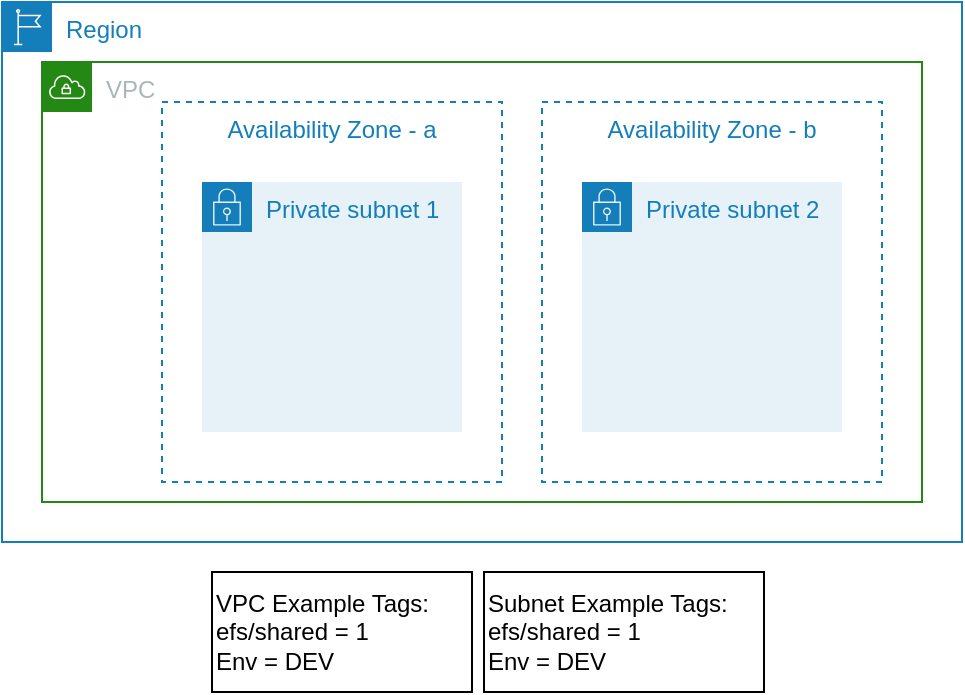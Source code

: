 <mxfile version="20.3.0" type="device" pages="7"><diagram id="v6ftiIbAmbUodHEUvUsH" name="efs-Scenario-1p"><mxGraphModel dx="2062" dy="1235" grid="1" gridSize="10" guides="1" tooltips="1" connect="1" arrows="1" fold="1" page="1" pageScale="1" pageWidth="1100" pageHeight="850" math="0" shadow="0"><root><mxCell id="0"/><mxCell id="1" parent="0"/><mxCell id="MY0_4ksgJE7K3USp9gBq-1" value="Region" style="points=[[0,0],[0.25,0],[0.5,0],[0.75,0],[1,0],[1,0.25],[1,0.5],[1,0.75],[1,1],[0.75,1],[0.5,1],[0.25,1],[0,1],[0,0.75],[0,0.5],[0,0.25]];outlineConnect=0;gradientColor=none;html=1;whiteSpace=wrap;fontSize=12;fontStyle=0;shape=mxgraph.aws4.group;grIcon=mxgraph.aws4.group_region;strokeColor=#147EBA;fillColor=none;verticalAlign=top;align=left;spacingLeft=30;fontColor=#147EBA;dashed=0;" parent="1" vertex="1"><mxGeometry x="160" y="160" width="480" height="270" as="geometry"/></mxCell><mxCell id="MY0_4ksgJE7K3USp9gBq-2" value="VPC" style="points=[[0,0],[0.25,0],[0.5,0],[0.75,0],[1,0],[1,0.25],[1,0.5],[1,0.75],[1,1],[0.75,1],[0.5,1],[0.25,1],[0,1],[0,0.75],[0,0.5],[0,0.25]];outlineConnect=0;gradientColor=none;html=1;whiteSpace=wrap;fontSize=12;fontStyle=0;shape=mxgraph.aws4.group;grIcon=mxgraph.aws4.group_vpc;strokeColor=#248814;fillColor=none;verticalAlign=top;align=left;spacingLeft=30;fontColor=#AAB7B8;dashed=0;" parent="1" vertex="1"><mxGeometry x="180" y="190" width="440" height="220" as="geometry"/></mxCell><mxCell id="MY0_4ksgJE7K3USp9gBq-3" value="Availability Zone - a" style="fillColor=none;strokeColor=#147EBA;dashed=1;verticalAlign=top;fontStyle=0;fontColor=#147EBA;" parent="1" vertex="1"><mxGeometry x="240" y="210" width="170" height="190" as="geometry"/></mxCell><mxCell id="MY0_4ksgJE7K3USp9gBq-4" value="Private subnet 1" style="points=[[0,0],[0.25,0],[0.5,0],[0.75,0],[1,0],[1,0.25],[1,0.5],[1,0.75],[1,1],[0.75,1],[0.5,1],[0.25,1],[0,1],[0,0.75],[0,0.5],[0,0.25]];outlineConnect=0;gradientColor=none;html=1;whiteSpace=wrap;fontSize=12;fontStyle=0;shape=mxgraph.aws4.group;grIcon=mxgraph.aws4.group_security_group;grStroke=0;strokeColor=#147EBA;fillColor=#E6F2F8;verticalAlign=top;align=left;spacingLeft=30;fontColor=#147EBA;dashed=0;" parent="1" vertex="1"><mxGeometry x="260" y="250" width="130" height="125" as="geometry"/></mxCell><mxCell id="MY0_4ksgJE7K3USp9gBq-5" value="Availability Zone - b" style="fillColor=none;strokeColor=#147EBA;dashed=1;verticalAlign=top;fontStyle=0;fontColor=#147EBA;" parent="1" vertex="1"><mxGeometry x="430" y="210" width="170" height="190" as="geometry"/></mxCell><mxCell id="MY0_4ksgJE7K3USp9gBq-6" value="Private subnet 2" style="points=[[0,0],[0.25,0],[0.5,0],[0.75,0],[1,0],[1,0.25],[1,0.5],[1,0.75],[1,1],[0.75,1],[0.5,1],[0.25,1],[0,1],[0,0.75],[0,0.5],[0,0.25]];outlineConnect=0;gradientColor=none;html=1;whiteSpace=wrap;fontSize=12;fontStyle=0;shape=mxgraph.aws4.group;grIcon=mxgraph.aws4.group_security_group;grStroke=0;strokeColor=#147EBA;fillColor=#E6F2F8;verticalAlign=top;align=left;spacingLeft=30;fontColor=#147EBA;dashed=0;" parent="1" vertex="1"><mxGeometry x="450" y="250" width="130" height="125" as="geometry"/></mxCell><mxCell id="MY0_4ksgJE7K3USp9gBq-7" value="VPC Example Tags:&lt;br&gt;efs/shared = 1&lt;br&gt;Env = DEV" style="text;html=1;align=left;verticalAlign=middle;resizable=0;points=[];autosize=1;fillColor=none;strokeColor=#000000;" parent="1" vertex="1"><mxGeometry x="265" y="445" width="130" height="60" as="geometry"/></mxCell><mxCell id="MY0_4ksgJE7K3USp9gBq-8" value="Subnet Example Tags:&lt;br&gt;efs/shared = 1&lt;br&gt;Env = DEV" style="text;html=1;align=left;verticalAlign=middle;resizable=0;points=[];autosize=1;fillColor=none;strokeColor=#000000;" parent="1" vertex="1"><mxGeometry x="401" y="445" width="140" height="60" as="geometry"/></mxCell></root></mxGraphModel></diagram><diagram id="EIrsltpvrjXqsgmBrzb7" name="efs-Scenario-1o"><mxGraphModel dx="2062" dy="1235" grid="1" gridSize="10" guides="1" tooltips="1" connect="1" arrows="1" fold="1" page="1" pageScale="1" pageWidth="1100" pageHeight="850" math="0" shadow="0"><root><mxCell id="0"/><mxCell id="1" parent="0"/><mxCell id="6tp11NAvl25JbrbvajUE-1" value="Region" style="points=[[0,0],[0.25,0],[0.5,0],[0.75,0],[1,0],[1,0.25],[1,0.5],[1,0.75],[1,1],[0.75,1],[0.5,1],[0.25,1],[0,1],[0,0.75],[0,0.5],[0,0.25]];outlineConnect=0;gradientColor=none;html=1;whiteSpace=wrap;fontSize=12;fontStyle=0;shape=mxgraph.aws4.group;grIcon=mxgraph.aws4.group_region;strokeColor=#147EBA;fillColor=none;verticalAlign=top;align=left;spacingLeft=30;fontColor=#147EBA;dashed=0;" parent="1" vertex="1"><mxGeometry x="160" y="120" width="440" height="380" as="geometry"/></mxCell><mxCell id="6tp11NAvl25JbrbvajUE-2" value="VPC" style="points=[[0,0],[0.25,0],[0.5,0],[0.75,0],[1,0],[1,0.25],[1,0.5],[1,0.75],[1,1],[0.75,1],[0.5,1],[0.25,1],[0,1],[0,0.75],[0,0.5],[0,0.25]];outlineConnect=0;gradientColor=none;html=1;whiteSpace=wrap;fontSize=12;fontStyle=0;shape=mxgraph.aws4.group;grIcon=mxgraph.aws4.group_vpc;strokeColor=#248814;fillColor=none;verticalAlign=top;align=left;spacingLeft=30;fontColor=#AAB7B8;dashed=0;" parent="1" vertex="1"><mxGeometry x="180" y="160" width="400" height="200" as="geometry"/></mxCell><mxCell id="6tp11NAvl25JbrbvajUE-3" value="Availability Zone - a" style="fillColor=none;strokeColor=#147EBA;dashed=1;verticalAlign=top;fontStyle=0;fontColor=#147EBA;" parent="1" vertex="1"><mxGeometry x="190" y="188" width="170" height="162" as="geometry"/></mxCell><mxCell id="6tp11NAvl25JbrbvajUE-4" value="Private subnet 1" style="points=[[0,0],[0.25,0],[0.5,0],[0.75,0],[1,0],[1,0.25],[1,0.5],[1,0.75],[1,1],[0.75,1],[0.5,1],[0.25,1],[0,1],[0,0.75],[0,0.5],[0,0.25]];outlineConnect=0;gradientColor=none;html=1;whiteSpace=wrap;fontSize=12;fontStyle=0;shape=mxgraph.aws4.group;grIcon=mxgraph.aws4.group_security_group;grStroke=0;strokeColor=#147EBA;fillColor=#E6F2F8;verticalAlign=top;align=left;spacingLeft=30;fontColor=#147EBA;dashed=0;" parent="1" vertex="1"><mxGeometry x="200" y="211" width="150" height="129" as="geometry"/></mxCell><mxCell id="6tp11NAvl25JbrbvajUE-5" value="Private subnet 2" style="points=[[0,0],[0.25,0],[0.5,0],[0.75,0],[1,0],[1,0.25],[1,0.5],[1,0.75],[1,1],[0.75,1],[0.5,1],[0.25,1],[0,1],[0,0.75],[0,0.5],[0,0.25]];outlineConnect=0;gradientColor=none;html=1;whiteSpace=wrap;fontSize=12;fontStyle=0;shape=mxgraph.aws4.group;grIcon=mxgraph.aws4.group_security_group;grStroke=0;strokeColor=#147EBA;fillColor=#E6F2F8;verticalAlign=top;align=left;spacingLeft=30;fontColor=#147EBA;dashed=0;" parent="1" vertex="1"><mxGeometry x="410" y="211" width="150" height="129" as="geometry"/></mxCell><mxCell id="6tp11NAvl25JbrbvajUE-6" value="KMS&lt;br&gt;alias/{project}/efs" style="outlineConnect=0;fontColor=#232F3E;gradientColor=none;fillColor=#C7131F;strokeColor=none;dashed=0;verticalLabelPosition=bottom;verticalAlign=top;align=center;html=1;fontSize=12;fontStyle=0;aspect=fixed;pointerEvents=1;shape=mxgraph.aws4.data_encryption_key;" parent="1" vertex="1"><mxGeometry x="210" y="406.45" width="39.75" height="50" as="geometry"/></mxCell><mxCell id="6tp11NAvl25JbrbvajUE-7" value="EFS&lt;br&gt;{project}-{efs_name}-efs" style="outlineConnect=0;fontColor=#232F3E;gradientColor=#60A337;gradientDirection=north;fillColor=#277116;strokeColor=#ffffff;dashed=0;verticalLabelPosition=bottom;verticalAlign=top;align=center;html=1;fontSize=12;fontStyle=0;aspect=fixed;shape=mxgraph.aws4.resourceIcon;resIcon=mxgraph.aws4.elastic_file_system;" parent="1" vertex="1"><mxGeometry x="355" y="406.45" width="50" height="50" as="geometry"/></mxCell><mxCell id="6tp11NAvl25JbrbvajUE-8" value="EFS Mount Point -1" style="outlineConnect=0;fontColor=#232F3E;gradientColor=none;fillColor=#5A30B5;strokeColor=none;dashed=0;verticalLabelPosition=bottom;verticalAlign=top;align=center;html=1;fontSize=12;fontStyle=0;aspect=fixed;pointerEvents=1;shape=mxgraph.aws4.elastic_network_interface;" parent="1" vertex="1"><mxGeometry x="250" y="248.5" width="50" height="50" as="geometry"/></mxCell><mxCell id="6tp11NAvl25JbrbvajUE-9" value="EFS Mount Point - 2" style="outlineConnect=0;fontColor=#232F3E;gradientColor=none;fillColor=#5A30B5;strokeColor=none;dashed=0;verticalLabelPosition=bottom;verticalAlign=top;align=center;html=1;fontSize=12;fontStyle=0;aspect=fixed;pointerEvents=1;shape=mxgraph.aws4.elastic_network_interface;" parent="1" vertex="1"><mxGeometry x="460" y="248.5" width="50" height="50" as="geometry"/></mxCell><mxCell id="6tp11NAvl25JbrbvajUE-10" value="" style="edgeStyle=orthogonalEdgeStyle;html=1;endArrow=block;elbow=vertical;startArrow=none;endFill=1;strokeColor=#545B64;rounded=0;" parent="1" source="6tp11NAvl25JbrbvajUE-6" target="6tp11NAvl25JbrbvajUE-7" edge="1"><mxGeometry width="100" relative="1" as="geometry"><mxPoint x="280" y="606.45" as="sourcePoint"/><mxPoint x="380" y="606.45" as="targetPoint"/></mxGeometry></mxCell><mxCell id="6tp11NAvl25JbrbvajUE-11" value="Encrypts" style="text;html=1;align=center;verticalAlign=middle;resizable=0;points=[];labelBackgroundColor=#ffffff;" parent="6tp11NAvl25JbrbvajUE-10" vertex="1" connectable="0"><mxGeometry x="0.24" y="1" relative="1" as="geometry"><mxPoint x="-14" y="0.45" as="offset"/></mxGeometry></mxCell><mxCell id="6tp11NAvl25JbrbvajUE-12" value="" style="edgeStyle=orthogonalEdgeStyle;html=1;endArrow=block;elbow=vertical;startArrow=none;endFill=1;strokeColor=#545B64;rounded=0;" parent="1" source="6tp11NAvl25JbrbvajUE-7" target="6tp11NAvl25JbrbvajUE-9" edge="1"><mxGeometry width="100" relative="1" as="geometry"><mxPoint x="370" y="600" as="sourcePoint"/><mxPoint x="470" y="600" as="targetPoint"/><Array as="points"><mxPoint x="390" y="263"/></Array></mxGeometry></mxCell><mxCell id="6tp11NAvl25JbrbvajUE-13" value="Mount Points" style="edgeStyle=orthogonalEdgeStyle;html=1;endArrow=block;elbow=vertical;startArrow=none;endFill=1;strokeColor=#545B64;rounded=0;" parent="1" source="6tp11NAvl25JbrbvajUE-7" target="6tp11NAvl25JbrbvajUE-8" edge="1"><mxGeometry x="-0.83" y="-10" width="100" relative="1" as="geometry"><mxPoint x="415" y="415" as="sourcePoint"/><mxPoint x="485" y="297.497" as="targetPoint"/><Array as="points"><mxPoint x="370" y="263"/></Array><mxPoint as="offset"/></mxGeometry></mxCell><mxCell id="6tp11NAvl25JbrbvajUE-14" value="EFS Security group" style="fillColor=none;strokeColor=#DD3522;verticalAlign=top;fontStyle=0;fontColor=#DD3522;" parent="1" vertex="1"><mxGeometry x="190" y="241" width="380" height="90" as="geometry"/></mxCell><mxCell id="6tp11NAvl25JbrbvajUE-15" value="Availability Zone - b" style="fillColor=none;strokeColor=#147EBA;dashed=1;verticalAlign=top;fontStyle=0;fontColor=#147EBA;" parent="1" vertex="1"><mxGeometry x="400" y="186" width="170" height="164" as="geometry"/></mxCell><mxCell id="6tp11NAvl25JbrbvajUE-18" value="EFS Security Group Example Tags:&lt;br&gt;Name = {project]-{efs_name}-efs-sg&lt;br&gt;Env = DEV" style="text;html=1;align=left;verticalAlign=middle;resizable=0;points=[];autosize=1;fillColor=none;strokeColor=#000000;" parent="1" vertex="1"><mxGeometry x="415" y="510" width="210" height="50" as="geometry"/></mxCell><mxCell id="6tp11NAvl25JbrbvajUE-19" value="VPC Example Tags:&lt;br&gt;efs/shared = 1&lt;br&gt;Env = DEV" style="text;html=1;align=left;verticalAlign=middle;resizable=0;points=[];autosize=1;fillColor=none;strokeColor=#000000;" parent="1" vertex="1"><mxGeometry x="135" y="505" width="130" height="60" as="geometry"/></mxCell><mxCell id="6tp11NAvl25JbrbvajUE-20" value="Subnet Example Tags:&lt;br&gt;efs/shared = 1&lt;br&gt;Env = DEV" style="text;html=1;align=left;verticalAlign=middle;resizable=0;points=[];autosize=1;fillColor=none;strokeColor=#000000;" parent="1" vertex="1"><mxGeometry x="269" y="505" width="140" height="60" as="geometry"/></mxCell></root></mxGraphModel></diagram><diagram id="3XWg6AUwRhZzVgcMZQv7" name="Scenario-1p"><mxGraphModel dx="2062" dy="1234" grid="1" gridSize="10" guides="1" tooltips="1" connect="1" arrows="1" fold="1" page="1" pageScale="1" pageWidth="1100" pageHeight="850" math="0" shadow="0"><root><mxCell id="0"/><mxCell id="1" parent="0"/><mxCell id="tv_lI_-CEg5AITiODimE-7" value="Region" style="points=[[0,0],[0.25,0],[0.5,0],[0.75,0],[1,0],[1,0.25],[1,0.5],[1,0.75],[1,1],[0.75,1],[0.5,1],[0.25,1],[0,1],[0,0.75],[0,0.5],[0,0.25]];outlineConnect=0;gradientColor=none;html=1;whiteSpace=wrap;fontSize=12;fontStyle=0;shape=mxgraph.aws4.group;grIcon=mxgraph.aws4.group_region;strokeColor=#147EBA;fillColor=none;verticalAlign=top;align=left;spacingLeft=30;fontColor=#147EBA;dashed=0;" parent="1" vertex="1"><mxGeometry x="240" y="100" width="630" height="400" as="geometry"/></mxCell><mxCell id="tv_lI_-CEg5AITiODimE-8" value="VPC" style="points=[[0,0],[0.25,0],[0.5,0],[0.75,0],[1,0],[1,0.25],[1,0.5],[1,0.75],[1,1],[0.75,1],[0.5,1],[0.25,1],[0,1],[0,0.75],[0,0.5],[0,0.25]];outlineConnect=0;gradientColor=none;html=1;whiteSpace=wrap;fontSize=12;fontStyle=0;shape=mxgraph.aws4.group;grIcon=mxgraph.aws4.group_vpc;strokeColor=#248814;fillColor=none;verticalAlign=top;align=left;spacingLeft=30;fontColor=#AAB7B8;dashed=0;" parent="1" vertex="1"><mxGeometry x="430" y="130" width="420" height="230" as="geometry"/></mxCell><mxCell id="tv_lI_-CEg5AITiODimE-9" value="Availability Zone - b" style="fillColor=none;strokeColor=#147EBA;dashed=1;verticalAlign=top;fontStyle=0;fontColor=#147EBA;" parent="1" vertex="1"><mxGeometry x="660" y="170" width="180" height="180" as="geometry"/></mxCell><mxCell id="tv_lI_-CEg5AITiODimE-10" value="Availability Zone - a" style="fillColor=none;strokeColor=#147EBA;dashed=1;verticalAlign=top;fontStyle=0;fontColor=#147EBA;" parent="1" vertex="1"><mxGeometry x="440" y="170" width="180" height="180" as="geometry"/></mxCell><mxCell id="tv_lI_-CEg5AITiODimE-1" value="AWS Cloud" style="points=[[0,0],[0.25,0],[0.5,0],[0.75,0],[1,0],[1,0.25],[1,0.5],[1,0.75],[1,1],[0.75,1],[0.5,1],[0.25,1],[0,1],[0,0.75],[0,0.5],[0,0.25]];outlineConnect=0;gradientColor=none;html=1;whiteSpace=wrap;fontSize=12;fontStyle=0;container=1;pointerEvents=0;collapsible=0;recursiveResize=0;shape=mxgraph.aws4.group;grIcon=mxgraph.aws4.group_aws_cloud_alt;strokeColor=#232F3E;fillColor=none;verticalAlign=top;align=left;spacingLeft=30;fontColor=#232F3E;dashed=0;" parent="1" vertex="1"><mxGeometry x="40" y="80" width="850" height="440" as="geometry"/></mxCell><mxCell id="tv_lI_-CEg5AITiODimE-4" value="Private subnet 2" style="points=[[0,0],[0.25,0],[0.5,0],[0.75,0],[1,0],[1,0.25],[1,0.5],[1,0.75],[1,1],[0.75,1],[0.5,1],[0.25,1],[0,1],[0,0.75],[0,0.5],[0,0.25]];outlineConnect=0;gradientColor=none;html=1;whiteSpace=wrap;fontSize=12;fontStyle=0;shape=mxgraph.aws4.group;grIcon=mxgraph.aws4.group_security_group;grStroke=0;strokeColor=#147EBA;fillColor=#E6F2F8;verticalAlign=top;align=left;spacingLeft=30;fontColor=#147EBA;dashed=0;" parent="1" vertex="1"><mxGeometry x="670" y="200" width="150" height="140" as="geometry"/></mxCell><mxCell id="tv_lI_-CEg5AITiODimE-5" value="Private subnet 1" style="points=[[0,0],[0.25,0],[0.5,0],[0.75,0],[1,0],[1,0.25],[1,0.5],[1,0.75],[1,1],[0.75,1],[0.5,1],[0.25,1],[0,1],[0,0.75],[0,0.5],[0,0.25]];outlineConnect=0;gradientColor=none;html=1;whiteSpace=wrap;fontSize=12;fontStyle=0;shape=mxgraph.aws4.group;grIcon=mxgraph.aws4.group_security_group;grStroke=0;strokeColor=#147EBA;fillColor=#E6F2F8;verticalAlign=top;align=left;spacingLeft=30;fontColor=#147EBA;dashed=0;" parent="1" vertex="1"><mxGeometry x="460" y="200" width="150" height="140" as="geometry"/></mxCell><mxCell id="tv_lI_-CEg5AITiODimE-6" value="EFS Security group" style="fillColor=none;strokeColor=#DD3522;verticalAlign=top;fontStyle=0;fontColor=#DD3522;" parent="1" vertex="1"><mxGeometry x="450" y="241" width="380" height="90" as="geometry"/></mxCell><mxCell id="tv_lI_-CEg5AITiODimE-11" value="KMS&lt;br&gt;alias/{project}/efs" style="outlineConnect=0;fontColor=#232F3E;gradientColor=none;fillColor=#C7131F;strokeColor=none;dashed=0;verticalLabelPosition=bottom;verticalAlign=top;align=center;html=1;fontSize=12;fontStyle=0;aspect=fixed;pointerEvents=1;shape=mxgraph.aws4.data_encryption_key;" parent="1" vertex="1"><mxGeometry x="760" y="406.45" width="39.75" height="50" as="geometry"/></mxCell><mxCell id="tv_lI_-CEg5AITiODimE-12" value="EFS&lt;br&gt;{project}-{efs_name}-efs" style="outlineConnect=0;fontColor=#232F3E;gradientColor=#60A337;gradientDirection=north;fillColor=#277116;strokeColor=#ffffff;dashed=0;verticalLabelPosition=bottom;verticalAlign=top;align=center;html=1;fontSize=12;fontStyle=0;aspect=fixed;shape=mxgraph.aws4.resourceIcon;resIcon=mxgraph.aws4.elastic_file_system;" parent="1" vertex="1"><mxGeometry x="615" y="406.45" width="50" height="50" as="geometry"/></mxCell><mxCell id="tv_lI_-CEg5AITiODimE-13" value="EFS Mount Point -1" style="outlineConnect=0;fontColor=#232F3E;gradientColor=none;fillColor=#5A30B5;strokeColor=none;dashed=0;verticalLabelPosition=bottom;verticalAlign=top;align=center;html=1;fontSize=12;fontStyle=0;aspect=fixed;pointerEvents=1;shape=mxgraph.aws4.elastic_network_interface;" parent="1" vertex="1"><mxGeometry x="510" y="248.5" width="50" height="50" as="geometry"/></mxCell><mxCell id="tv_lI_-CEg5AITiODimE-14" value="EFS Mount Point - 2" style="outlineConnect=0;fontColor=#232F3E;gradientColor=none;fillColor=#5A30B5;strokeColor=none;dashed=0;verticalLabelPosition=bottom;verticalAlign=top;align=center;html=1;fontSize=12;fontStyle=0;aspect=fixed;pointerEvents=1;shape=mxgraph.aws4.elastic_network_interface;" parent="1" vertex="1"><mxGeometry x="720" y="248.5" width="50" height="50" as="geometry"/></mxCell><mxCell id="tv_lI_-CEg5AITiODimE-15" value="" style="edgeStyle=orthogonalEdgeStyle;html=1;endArrow=block;elbow=vertical;startArrow=none;endFill=1;strokeColor=#545B64;rounded=0;" parent="1" source="tv_lI_-CEg5AITiODimE-11" target="tv_lI_-CEg5AITiODimE-12" edge="1"><mxGeometry width="100" relative="1" as="geometry"><mxPoint x="540" y="606.45" as="sourcePoint"/><mxPoint x="640" y="606.45" as="targetPoint"/></mxGeometry></mxCell><mxCell id="tv_lI_-CEg5AITiODimE-16" value="Encrypts" style="text;html=1;align=center;verticalAlign=middle;resizable=0;points=[];labelBackgroundColor=#ffffff;" parent="tv_lI_-CEg5AITiODimE-15" vertex="1" connectable="0"><mxGeometry x="0.24" y="1" relative="1" as="geometry"><mxPoint x="9" y="-1" as="offset"/></mxGeometry></mxCell><mxCell id="tv_lI_-CEg5AITiODimE-17" value="" style="edgeStyle=orthogonalEdgeStyle;html=1;endArrow=block;elbow=vertical;startArrow=none;endFill=1;strokeColor=#545B64;rounded=0;" parent="1" source="tv_lI_-CEg5AITiODimE-12" target="tv_lI_-CEg5AITiODimE-14" edge="1"><mxGeometry width="100" relative="1" as="geometry"><mxPoint x="630" y="600" as="sourcePoint"/><mxPoint x="730" y="600" as="targetPoint"/><Array as="points"><mxPoint x="650" y="263"/></Array></mxGeometry></mxCell><mxCell id="tv_lI_-CEg5AITiODimE-18" value="Mount Points" style="edgeStyle=orthogonalEdgeStyle;html=1;endArrow=block;elbow=vertical;startArrow=none;endFill=1;strokeColor=#545B64;rounded=0;" parent="1" source="tv_lI_-CEg5AITiODimE-12" target="tv_lI_-CEg5AITiODimE-13" edge="1"><mxGeometry x="-0.83" y="-10" width="100" relative="1" as="geometry"><mxPoint x="675" y="415" as="sourcePoint"/><mxPoint x="745" y="297.497" as="targetPoint"/><Array as="points"><mxPoint x="630" y="263"/></Array><mxPoint as="offset"/></mxGeometry></mxCell><mxCell id="tv_lI_-CEg5AITiODimE-19" value="EFS Security Group Example Tags:&lt;br&gt;Name = {project]-{efs_name}-efs-sg&lt;br&gt;Env = DEV" style="text;html=1;align=left;verticalAlign=middle;resizable=0;points=[];autosize=1;fillColor=none;strokeColor=#000000;" parent="1" vertex="1"><mxGeometry x="500" y="535" width="210" height="50" as="geometry"/></mxCell><mxCell id="tv_lI_-CEg5AITiODimE-20" value="VPC Example Tags:&lt;br&gt;ibm/sterling/cdu = 1&lt;br&gt;Env = DEV" style="text;html=1;align=left;verticalAlign=middle;resizable=0;points=[];autosize=1;fillColor=none;strokeColor=#000000;" parent="1" vertex="1"><mxGeometry x="220" y="530" width="130" height="60" as="geometry"/></mxCell><mxCell id="tv_lI_-CEg5AITiODimE-21" value="Subnet Example Tags:&lt;br&gt;ibm/sterling/cdu = 1&lt;br&gt;Env = DEV" style="text;html=1;align=left;verticalAlign=middle;resizable=0;points=[];autosize=1;fillColor=none;strokeColor=#000000;" parent="1" vertex="1"><mxGeometry x="354" y="530" width="140" height="60" as="geometry"/></mxCell><mxCell id="tv_lI_-CEg5AITiODimE-41" value="CDU Bucket&lt;br&gt;Installer, Certificates" style="sketch=0;outlineConnect=0;fontColor=#232F3E;gradientColor=none;fillColor=#3F8624;strokeColor=none;dashed=0;verticalLabelPosition=bottom;verticalAlign=top;align=center;html=1;fontSize=12;fontStyle=0;aspect=fixed;pointerEvents=1;shape=mxgraph.aws4.bucket;" parent="1" vertex="1"><mxGeometry x="316" y="406.45" width="48.08" height="50" as="geometry"/></mxCell><mxCell id="tv_lI_-CEg5AITiODimE-46" value="Parameter Store&lt;br&gt;CDU Secrets" style="sketch=0;outlineConnect=0;fontColor=#232F3E;gradientColor=none;fillColor=#B0084D;strokeColor=none;dashed=0;verticalLabelPosition=bottom;verticalAlign=top;align=center;html=1;fontSize=12;fontStyle=0;aspect=fixed;pointerEvents=1;shape=mxgraph.aws4.parameter_store;" parent="1" vertex="1"><mxGeometry x="316" y="248.5" width="48.08" height="50" as="geometry"/></mxCell><mxCell id="tv_lI_-CEg5AITiODimE-2" value="R53 Hosted Zone&lt;br&gt;{node_name}.{r53_zone_name}" style="sketch=0;outlineConnect=0;fontColor=#232F3E;gradientColor=none;fillColor=#4D27AA;strokeColor=none;dashed=0;verticalLabelPosition=bottom;verticalAlign=top;align=center;html=1;fontSize=12;fontStyle=0;aspect=fixed;pointerEvents=1;shape=mxgraph.aws4.hosted_zone;" parent="1" vertex="1"><mxGeometry x="115.0" y="248.5" width="50.65" height="50" as="geometry"/></mxCell></root></mxGraphModel></diagram><diagram id="zCoJk93zh3vE8XiWqyxP" name="Scenario-1o"><mxGraphModel dx="2062" dy="1234" grid="1" gridSize="10" guides="1" tooltips="1" connect="1" arrows="1" fold="1" page="1" pageScale="1" pageWidth="1100" pageHeight="850" math="0" shadow="0"><root><mxCell id="0"/><mxCell id="1" parent="0"/><mxCell id="Ul8Y5L4uzVMU7uFWuDnK-37" value="AWS Cloud" style="points=[[0,0],[0.25,0],[0.5,0],[0.75,0],[1,0],[1,0.25],[1,0.5],[1,0.75],[1,1],[0.75,1],[0.5,1],[0.25,1],[0,1],[0,0.75],[0,0.5],[0,0.25]];outlineConnect=0;gradientColor=none;html=1;whiteSpace=wrap;fontSize=12;fontStyle=0;container=1;pointerEvents=0;collapsible=0;recursiveResize=0;shape=mxgraph.aws4.group;grIcon=mxgraph.aws4.group_aws_cloud_alt;strokeColor=#232F3E;fillColor=none;verticalAlign=top;align=left;spacingLeft=30;fontColor=#232F3E;dashed=0;" parent="1" vertex="1"><mxGeometry x="50" y="40" width="850" height="730" as="geometry"/></mxCell><mxCell id="Ul8Y5L4uzVMU7uFWuDnK-36" value="R53 Hosted Zone&lt;br&gt;{node_name}.{r53_zone_name}" style="sketch=0;outlineConnect=0;fontColor=#232F3E;gradientColor=none;fillColor=#4D27AA;strokeColor=none;dashed=0;verticalLabelPosition=bottom;verticalAlign=top;align=center;html=1;fontSize=12;fontStyle=0;aspect=fixed;pointerEvents=1;shape=mxgraph.aws4.hosted_zone;" parent="Ul8Y5L4uzVMU7uFWuDnK-37" vertex="1"><mxGeometry x="70.0" y="149" width="50.65" height="50" as="geometry"/></mxCell><mxCell id="Ul8Y5L4uzVMU7uFWuDnK-48" value="CDU Instance Profile" style="sketch=0;outlineConnect=0;fontColor=#232F3E;gradientColor=none;fillColor=#BF0816;strokeColor=none;dashed=0;verticalLabelPosition=bottom;verticalAlign=top;align=center;html=1;fontSize=12;fontStyle=0;aspect=fixed;pointerEvents=1;shape=mxgraph.aws4.role;" parent="Ul8Y5L4uzVMU7uFWuDnK-37" vertex="1"><mxGeometry x="70.325" y="350.9" width="50" height="28.21" as="geometry"/></mxCell><mxCell id="Ul8Y5L4uzVMU7uFWuDnK-5" value="Private subnet 2" style="points=[[0,0],[0.25,0],[0.5,0],[0.75,0],[1,0],[1,0.25],[1,0.5],[1,0.75],[1,1],[0.75,1],[0.5,1],[0.25,1],[0,1],[0,0.75],[0,0.5],[0,0.25]];outlineConnect=0;gradientColor=none;html=1;whiteSpace=wrap;fontSize=12;fontStyle=0;shape=mxgraph.aws4.group;grIcon=mxgraph.aws4.group_security_group;grStroke=0;strokeColor=#147EBA;fillColor=#E6F2F8;verticalAlign=top;align=left;spacingLeft=30;fontColor=#147EBA;dashed=0;" parent="1" vertex="1"><mxGeometry x="680" y="160" width="150" height="430" as="geometry"/></mxCell><mxCell id="Ul8Y5L4uzVMU7uFWuDnK-4" value="Private subnet 1" style="points=[[0,0],[0.25,0],[0.5,0],[0.75,0],[1,0],[1,0.25],[1,0.5],[1,0.75],[1,1],[0.75,1],[0.5,1],[0.25,1],[0,1],[0,0.75],[0,0.5],[0,0.25]];outlineConnect=0;gradientColor=none;html=1;whiteSpace=wrap;fontSize=12;fontStyle=0;shape=mxgraph.aws4.group;grIcon=mxgraph.aws4.group_security_group;grStroke=0;strokeColor=#147EBA;fillColor=#E6F2F8;verticalAlign=top;align=left;spacingLeft=30;fontColor=#147EBA;dashed=0;" parent="1" vertex="1"><mxGeometry x="470" y="160" width="150" height="430" as="geometry"/></mxCell><mxCell id="Ul8Y5L4uzVMU7uFWuDnK-14" value="EFS Security group" style="fillColor=none;strokeColor=#DD3522;verticalAlign=top;fontStyle=0;fontColor=#DD3522;" parent="1" vertex="1"><mxGeometry x="460" y="491" width="380" height="90" as="geometry"/></mxCell><mxCell id="Ul8Y5L4uzVMU7uFWuDnK-1" value="Region" style="points=[[0,0],[0.25,0],[0.5,0],[0.75,0],[1,0],[1,0.25],[1,0.5],[1,0.75],[1,1],[0.75,1],[0.5,1],[0.25,1],[0,1],[0,0.75],[0,0.5],[0,0.25]];outlineConnect=0;gradientColor=none;html=1;whiteSpace=wrap;fontSize=12;fontStyle=0;shape=mxgraph.aws4.group;grIcon=mxgraph.aws4.group_region;strokeColor=#147EBA;fillColor=none;verticalAlign=top;align=left;spacingLeft=30;fontColor=#147EBA;dashed=0;" parent="1" vertex="1"><mxGeometry x="250" y="70" width="630" height="680" as="geometry"/></mxCell><mxCell id="Ul8Y5L4uzVMU7uFWuDnK-2" value="VPC" style="points=[[0,0],[0.25,0],[0.5,0],[0.75,0],[1,0],[1,0.25],[1,0.5],[1,0.75],[1,1],[0.75,1],[0.5,1],[0.25,1],[0,1],[0,0.75],[0,0.5],[0,0.25]];outlineConnect=0;gradientColor=none;html=1;whiteSpace=wrap;fontSize=12;fontStyle=0;shape=mxgraph.aws4.group;grIcon=mxgraph.aws4.group_vpc;strokeColor=#248814;fillColor=none;verticalAlign=top;align=left;spacingLeft=30;fontColor=#AAB7B8;dashed=0;" parent="1" vertex="1"><mxGeometry x="440" y="100" width="420" height="510" as="geometry"/></mxCell><mxCell id="Ul8Y5L4uzVMU7uFWuDnK-15" value="Availability Zone - b" style="fillColor=none;strokeColor=#147EBA;dashed=1;verticalAlign=top;fontStyle=0;fontColor=#147EBA;" parent="1" vertex="1"><mxGeometry x="670" y="130" width="180" height="470" as="geometry"/></mxCell><mxCell id="Ul8Y5L4uzVMU7uFWuDnK-3" value="Availability Zone - a" style="fillColor=none;strokeColor=#147EBA;dashed=1;verticalAlign=top;fontStyle=0;fontColor=#147EBA;" parent="1" vertex="1"><mxGeometry x="450" y="130" width="180" height="470" as="geometry"/></mxCell><mxCell id="Ul8Y5L4uzVMU7uFWuDnK-6" value="KMS&lt;br&gt;alias/{project}/efs" style="outlineConnect=0;fontColor=#232F3E;gradientColor=none;fillColor=#C7131F;strokeColor=none;dashed=0;verticalLabelPosition=bottom;verticalAlign=top;align=center;html=1;fontSize=12;fontStyle=0;aspect=fixed;pointerEvents=1;shape=mxgraph.aws4.data_encryption_key;" parent="1" vertex="1"><mxGeometry x="770" y="656.45" width="39.75" height="50" as="geometry"/></mxCell><mxCell id="Ul8Y5L4uzVMU7uFWuDnK-7" value="EFS&lt;br&gt;{project}-{efs_name}-efs" style="outlineConnect=0;fontColor=#232F3E;gradientColor=#60A337;gradientDirection=north;fillColor=#277116;strokeColor=#ffffff;dashed=0;verticalLabelPosition=bottom;verticalAlign=top;align=center;html=1;fontSize=12;fontStyle=0;aspect=fixed;shape=mxgraph.aws4.resourceIcon;resIcon=mxgraph.aws4.elastic_file_system;" parent="1" vertex="1"><mxGeometry x="625" y="656.45" width="50" height="50" as="geometry"/></mxCell><mxCell id="Ul8Y5L4uzVMU7uFWuDnK-8" value="EFS Mount Point -1" style="outlineConnect=0;fontColor=#232F3E;gradientColor=none;fillColor=#5A30B5;strokeColor=none;dashed=0;verticalLabelPosition=bottom;verticalAlign=top;align=center;html=1;fontSize=12;fontStyle=0;aspect=fixed;pointerEvents=1;shape=mxgraph.aws4.elastic_network_interface;" parent="1" vertex="1"><mxGeometry x="520" y="498.5" width="50" height="50" as="geometry"/></mxCell><mxCell id="Ul8Y5L4uzVMU7uFWuDnK-9" value="EFS Mount Point - 2" style="outlineConnect=0;fontColor=#232F3E;gradientColor=none;fillColor=#5A30B5;strokeColor=none;dashed=0;verticalLabelPosition=bottom;verticalAlign=top;align=center;html=1;fontSize=12;fontStyle=0;aspect=fixed;pointerEvents=1;shape=mxgraph.aws4.elastic_network_interface;" parent="1" vertex="1"><mxGeometry x="730" y="498.5" width="50" height="50" as="geometry"/></mxCell><mxCell id="Ul8Y5L4uzVMU7uFWuDnK-10" value="" style="edgeStyle=orthogonalEdgeStyle;html=1;endArrow=block;elbow=vertical;startArrow=none;endFill=1;strokeColor=#545B64;rounded=0;" parent="1" source="Ul8Y5L4uzVMU7uFWuDnK-6" target="Ul8Y5L4uzVMU7uFWuDnK-7" edge="1"><mxGeometry width="100" relative="1" as="geometry"><mxPoint x="550" y="856.45" as="sourcePoint"/><mxPoint x="650" y="856.45" as="targetPoint"/></mxGeometry></mxCell><mxCell id="Ul8Y5L4uzVMU7uFWuDnK-11" value="Encrypts" style="text;html=1;align=center;verticalAlign=middle;resizable=0;points=[];labelBackgroundColor=#ffffff;" parent="Ul8Y5L4uzVMU7uFWuDnK-10" vertex="1" connectable="0"><mxGeometry x="0.24" y="1" relative="1" as="geometry"><mxPoint x="9" y="-1" as="offset"/></mxGeometry></mxCell><mxCell id="Ul8Y5L4uzVMU7uFWuDnK-12" value="" style="edgeStyle=orthogonalEdgeStyle;html=1;endArrow=block;elbow=vertical;startArrow=none;endFill=1;strokeColor=#545B64;rounded=0;" parent="1" source="Ul8Y5L4uzVMU7uFWuDnK-7" target="Ul8Y5L4uzVMU7uFWuDnK-9" edge="1"><mxGeometry width="100" relative="1" as="geometry"><mxPoint x="640" y="850" as="sourcePoint"/><mxPoint x="740" y="850" as="targetPoint"/><Array as="points"><mxPoint x="660" y="513"/></Array></mxGeometry></mxCell><mxCell id="Ul8Y5L4uzVMU7uFWuDnK-13" value="Mount Points" style="edgeStyle=orthogonalEdgeStyle;html=1;endArrow=block;elbow=vertical;startArrow=none;endFill=1;strokeColor=#545B64;rounded=0;" parent="1" source="Ul8Y5L4uzVMU7uFWuDnK-7" target="Ul8Y5L4uzVMU7uFWuDnK-8" edge="1"><mxGeometry x="-0.83" y="-10" width="100" relative="1" as="geometry"><mxPoint x="685" y="665" as="sourcePoint"/><mxPoint x="755" y="547.497" as="targetPoint"/><Array as="points"><mxPoint x="640" y="513"/></Array><mxPoint as="offset"/></mxGeometry></mxCell><mxCell id="Ul8Y5L4uzVMU7uFWuDnK-16" value="EFS Security Group Example Tags:&lt;br&gt;Name = {project]-{efs_name}-efs-sg&lt;br&gt;Env = DEV" style="text;html=1;align=left;verticalAlign=middle;resizable=0;points=[];autosize=1;fillColor=none;strokeColor=#000000;" parent="1" vertex="1"><mxGeometry x="505" y="785" width="210" height="50" as="geometry"/></mxCell><mxCell id="Ul8Y5L4uzVMU7uFWuDnK-17" value="VPC Example Tags:&lt;br&gt;ibm/sterling/cdu = 1&lt;br&gt;Env = DEV" style="text;html=1;align=left;verticalAlign=middle;resizable=0;points=[];autosize=1;fillColor=none;strokeColor=#000000;" parent="1" vertex="1"><mxGeometry x="225" y="780" width="130" height="60" as="geometry"/></mxCell><mxCell id="Ul8Y5L4uzVMU7uFWuDnK-18" value="Subnet Example Tags:&lt;br&gt;ibm/sterling/cdu = 1&lt;br&gt;Env = DEV" style="text;html=1;align=left;verticalAlign=middle;resizable=0;points=[];autosize=1;fillColor=none;strokeColor=#000000;" parent="1" vertex="1"><mxGeometry x="359" y="780" width="140" height="60" as="geometry"/></mxCell><mxCell id="Ul8Y5L4uzVMU7uFWuDnK-23" value="Auto Scaling group" style="points=[[0,0],[0.25,0],[0.5,0],[0.75,0],[1,0],[1,0.25],[1,0.5],[1,0.75],[1,1],[0.75,1],[0.5,1],[0.25,1],[0,1],[0,0.75],[0,0.5],[0,0.25]];outlineConnect=0;gradientColor=none;html=1;whiteSpace=wrap;fontSize=12;fontStyle=0;container=1;pointerEvents=0;collapsible=0;recursiveResize=0;shape=mxgraph.aws4.groupCenter;grIcon=mxgraph.aws4.group_auto_scaling_group;grStroke=1;strokeColor=#D86613;fillColor=none;verticalAlign=top;align=center;fontColor=#D86613;dashed=1;spacingTop=25;" parent="1" vertex="1"><mxGeometry x="480" y="311" width="335" height="170" as="geometry"/></mxCell><mxCell id="Ul8Y5L4uzVMU7uFWuDnK-25" value="CDU Security group" style="fillColor=none;strokeColor=#DD3522;verticalAlign=top;fontStyle=0;fontColor=#DD3522;" parent="Ul8Y5L4uzVMU7uFWuDnK-23" vertex="1"><mxGeometry x="-20" y="50" width="380" height="90" as="geometry"/></mxCell><mxCell id="Ul8Y5L4uzVMU7uFWuDnK-27" value="CDU Node" style="sketch=0;points=[[0,0,0],[0.25,0,0],[0.5,0,0],[0.75,0,0],[1,0,0],[0,1,0],[0.25,1,0],[0.5,1,0],[0.75,1,0],[1,1,0],[0,0.25,0],[0,0.5,0],[0,0.75,0],[1,0.25,0],[1,0.5,0],[1,0.75,0]];outlineConnect=0;fontColor=#232F3E;gradientColor=#F78E04;gradientDirection=north;fillColor=#D05C17;strokeColor=#ffffff;dashed=0;verticalLabelPosition=bottom;verticalAlign=top;align=center;html=1;fontSize=12;fontStyle=0;aspect=fixed;shape=mxgraph.aws4.resourceIcon;resIcon=mxgraph.aws4.ec2;" parent="Ul8Y5L4uzVMU7uFWuDnK-23" vertex="1"><mxGeometry x="40" y="66" width="50" height="50" as="geometry"/></mxCell><mxCell id="Ul8Y5L4uzVMU7uFWuDnK-28" value="CDU Node" style="sketch=0;points=[[0,0,0],[0.25,0,0],[0.5,0,0],[0.75,0,0],[1,0,0],[0,1,0],[0.25,1,0],[0.5,1,0],[0.75,1,0],[1,1,0],[0,0.25,0],[0,0.5,0],[0,0.75,0],[1,0.25,0],[1,0.5,0],[1,0.75,0]];outlineConnect=0;fontColor=#232F3E;gradientColor=#666666;gradientDirection=north;fillColor=#B3B3B3;strokeColor=#ffffff;dashed=1;verticalLabelPosition=bottom;verticalAlign=top;align=center;html=1;fontSize=12;fontStyle=0;aspect=fixed;shape=mxgraph.aws4.resourceIcon;resIcon=mxgraph.aws4.ec2;" parent="Ul8Y5L4uzVMU7uFWuDnK-23" vertex="1"><mxGeometry x="250" y="66" width="50" height="50" as="geometry"/></mxCell><mxCell id="Ul8Y5L4uzVMU7uFWuDnK-29" value="" style="sketch=0;outlineConnect=0;fontColor=#232F3E;gradientColor=none;fillColor=#4D27AA;strokeColor=none;dashed=0;verticalLabelPosition=bottom;verticalAlign=top;align=center;html=1;fontSize=12;fontStyle=0;aspect=fixed;pointerEvents=1;shape=mxgraph.aws4.network_load_balancer;" parent="1" vertex="1"><mxGeometry x="625" y="189" width="50" height="50" as="geometry"/></mxCell><mxCell id="Ul8Y5L4uzVMU7uFWuDnK-30" value="NFS Mount" style="html=1;endArrow=block;elbow=vertical;startArrow=none;endFill=1;strokeColor=#545B64;rounded=0;entryX=0.5;entryY=1;entryDx=0;entryDy=0;entryPerimeter=0;" parent="1" source="Ul8Y5L4uzVMU7uFWuDnK-8" target="Ul8Y5L4uzVMU7uFWuDnK-27" edge="1"><mxGeometry width="100" relative="1" as="geometry"><mxPoint x="1205" y="660" as="sourcePoint"/><mxPoint x="540" y="450" as="targetPoint"/></mxGeometry></mxCell><mxCell id="Ul8Y5L4uzVMU7uFWuDnK-31" value="NFS Mount" style="html=1;endArrow=block;elbow=vertical;startArrow=none;endFill=1;strokeColor=#545B64;rounded=0;dashed=1;" parent="1" source="Ul8Y5L4uzVMU7uFWuDnK-9" target="Ul8Y5L4uzVMU7uFWuDnK-28" edge="1"><mxGeometry width="100" relative="1" as="geometry"><mxPoint x="555" y="508.5" as="sourcePoint"/><mxPoint x="555" y="437" as="targetPoint"/></mxGeometry></mxCell><mxCell id="Ul8Y5L4uzVMU7uFWuDnK-32" value="NLB ENI1" style="outlineConnect=0;fontColor=#232F3E;gradientColor=none;fillColor=#5A30B5;strokeColor=none;dashed=0;verticalLabelPosition=bottom;verticalAlign=top;align=center;html=1;fontSize=12;fontStyle=0;aspect=fixed;pointerEvents=1;shape=mxgraph.aws4.elastic_network_interface;" parent="1" vertex="1"><mxGeometry x="517.5" y="232" width="50" height="50" as="geometry"/></mxCell><mxCell id="Ul8Y5L4uzVMU7uFWuDnK-33" value="NLB ENI 2" style="outlineConnect=0;fontColor=#232F3E;gradientColor=none;fillColor=#5A30B5;strokeColor=none;dashed=0;verticalLabelPosition=bottom;verticalAlign=top;align=center;html=1;fontSize=12;fontStyle=0;aspect=fixed;pointerEvents=1;shape=mxgraph.aws4.elastic_network_interface;" parent="1" vertex="1"><mxGeometry x="727.5" y="232" width="50" height="50" as="geometry"/></mxCell><mxCell id="Ul8Y5L4uzVMU7uFWuDnK-34" value="" style="html=1;endArrow=block;elbow=vertical;startArrow=none;endFill=1;strokeColor=#545B64;rounded=0;" parent="1" source="Ul8Y5L4uzVMU7uFWuDnK-29" target="Ul8Y5L4uzVMU7uFWuDnK-33" edge="1"><mxGeometry width="100" relative="1" as="geometry"><mxPoint x="670" y="666.45" as="sourcePoint"/><mxPoint x="740.001" y="523" as="targetPoint"/></mxGeometry></mxCell><mxCell id="Ul8Y5L4uzVMU7uFWuDnK-35" value="" style="html=1;endArrow=block;elbow=vertical;startArrow=none;endFill=1;strokeColor=#545B64;rounded=0;" parent="1" source="Ul8Y5L4uzVMU7uFWuDnK-29" target="Ul8Y5L4uzVMU7uFWuDnK-32" edge="1"><mxGeometry width="100" relative="1" as="geometry"><mxPoint x="685" y="221.317" as="sourcePoint"/><mxPoint x="567.499" y="238.558" as="targetPoint"/></mxGeometry></mxCell><mxCell id="Ul8Y5L4uzVMU7uFWuDnK-38" value="" style="html=1;endArrow=block;elbow=vertical;startArrow=none;endFill=1;strokeColor=#545B64;rounded=0;" parent="1" source="Ul8Y5L4uzVMU7uFWuDnK-36" target="Ul8Y5L4uzVMU7uFWuDnK-29" edge="1"><mxGeometry width="100" relative="1" as="geometry"><mxPoint x="635" y="234" as="sourcePoint"/><mxPoint x="577.499" y="257.0" as="targetPoint"/></mxGeometry></mxCell><mxCell id="Ul8Y5L4uzVMU7uFWuDnK-39" value="Alias" style="edgeLabel;html=1;align=center;verticalAlign=middle;resizable=0;points=[];" parent="Ul8Y5L4uzVMU7uFWuDnK-38" vertex="1" connectable="0"><mxGeometry x="0.072" relative="1" as="geometry"><mxPoint as="offset"/></mxGeometry></mxCell><mxCell id="Ul8Y5L4uzVMU7uFWuDnK-40" value="" style="html=1;endArrow=block;elbow=vertical;startArrow=none;endFill=1;strokeColor=#545B64;rounded=0;exitX=0.5;exitY=0;exitDx=0;exitDy=0;" parent="1" source="Ul8Y5L4uzVMU7uFWuDnK-23" target="Ul8Y5L4uzVMU7uFWuDnK-29" edge="1"><mxGeometry width="100" relative="1" as="geometry"><mxPoint x="635" y="234" as="sourcePoint"/><mxPoint x="577.499" y="257.0" as="targetPoint"/></mxGeometry></mxCell><mxCell id="Ul8Y5L4uzVMU7uFWuDnK-41" value="Target Group" style="edgeLabel;html=1;align=center;verticalAlign=middle;resizable=0;points=[];" parent="Ul8Y5L4uzVMU7uFWuDnK-40" vertex="1" connectable="0"><mxGeometry x="-0.306" relative="1" as="geometry"><mxPoint as="offset"/></mxGeometry></mxCell><mxCell id="Ul8Y5L4uzVMU7uFWuDnK-42" value="KMS&lt;br&gt;alias/{project}/logs" style="outlineConnect=0;fontColor=#232F3E;gradientColor=none;fillColor=#C7131F;strokeColor=none;dashed=0;verticalLabelPosition=bottom;verticalAlign=top;align=center;html=1;fontSize=12;fontStyle=0;aspect=fixed;pointerEvents=1;shape=mxgraph.aws4.data_encryption_key;" parent="1" vertex="1"><mxGeometry x="490" y="656.45" width="39.75" height="50" as="geometry"/></mxCell><mxCell id="Ul8Y5L4uzVMU7uFWuDnK-44" value="CloudWatch Log Group&lt;br&gt;&lt;div&gt;/{project}/{env}/cdu/{node_name}&lt;/div&gt;&lt;div&gt;&lt;br&gt;&lt;/div&gt;" style="sketch=0;points=[[0,0,0],[0.25,0,0],[0.5,0,0],[0.75,0,0],[1,0,0],[0,1,0],[0.25,1,0],[0.5,1,0],[0.75,1,0],[1,1,0],[0,0.25,0],[0,0.5,0],[0,0.75,0],[1,0.25,0],[1,0.5,0],[1,0.75,0]];points=[[0,0,0],[0.25,0,0],[0.5,0,0],[0.75,0,0],[1,0,0],[0,1,0],[0.25,1,0],[0.5,1,0],[0.75,1,0],[1,1,0],[0,0.25,0],[0,0.5,0],[0,0.75,0],[1,0.25,0],[1,0.5,0],[1,0.75,0]];outlineConnect=0;fontColor=#232F3E;gradientColor=#F34482;gradientDirection=north;fillColor=#BC1356;strokeColor=#ffffff;dashed=0;verticalLabelPosition=bottom;verticalAlign=top;align=center;html=1;fontSize=12;fontStyle=0;aspect=fixed;shape=mxgraph.aws4.resourceIcon;resIcon=mxgraph.aws4.cloudwatch_2;" parent="1" vertex="1"><mxGeometry x="325.04" y="551.5" width="50" height="50" as="geometry"/></mxCell><mxCell id="Ul8Y5L4uzVMU7uFWuDnK-46" value="" style="edgeStyle=orthogonalEdgeStyle;html=1;endArrow=block;elbow=vertical;startArrow=none;endFill=1;strokeColor=#545B64;rounded=0;" parent="1" source="Ul8Y5L4uzVMU7uFWuDnK-42" edge="1"><mxGeometry width="100" relative="1" as="geometry"><mxPoint x="909.75" y="663.4" as="sourcePoint"/><mxPoint x="350" y="640" as="targetPoint"/></mxGeometry></mxCell><mxCell id="Ul8Y5L4uzVMU7uFWuDnK-47" value="Encrypts" style="text;html=1;align=center;verticalAlign=middle;resizable=0;points=[];labelBackgroundColor=#ffffff;" parent="Ul8Y5L4uzVMU7uFWuDnK-46" vertex="1" connectable="0"><mxGeometry x="0.24" y="1" relative="1" as="geometry"><mxPoint x="-14" y="1" as="offset"/></mxGeometry></mxCell><mxCell id="Ul8Y5L4uzVMU7uFWuDnK-49" value="CDU Bucket&lt;br&gt;Installer, Certificates&lt;br&gt;Config, UserData" style="sketch=0;outlineConnect=0;fontColor=#232F3E;gradientColor=none;fillColor=#3F8624;strokeColor=none;dashed=0;verticalLabelPosition=bottom;verticalAlign=top;align=center;html=1;fontSize=12;fontStyle=0;aspect=fixed;pointerEvents=1;shape=mxgraph.aws4.bucket;" parent="1" vertex="1"><mxGeometry x="326" y="425" width="48.08" height="50" as="geometry"/></mxCell><mxCell id="Ul8Y5L4uzVMU7uFWuDnK-50" value="" style="html=1;endArrow=block;elbow=vertical;startArrow=none;endFill=1;strokeColor=#545B64;rounded=0;" parent="1" source="Ul8Y5L4uzVMU7uFWuDnK-48" target="Ul8Y5L4uzVMU7uFWuDnK-27" edge="1"><mxGeometry width="100" relative="1" as="geometry"><mxPoint x="179.813" y="224" as="sourcePoint"/><mxPoint x="635" y="224" as="targetPoint"/></mxGeometry></mxCell><mxCell id="Ul8Y5L4uzVMU7uFWuDnK-51" value="IAM Role" style="edgeLabel;html=1;align=center;verticalAlign=middle;resizable=0;points=[];" parent="Ul8Y5L4uzVMU7uFWuDnK-50" vertex="1" connectable="0"><mxGeometry x="0.072" relative="1" as="geometry"><mxPoint as="offset"/></mxGeometry></mxCell><mxCell id="Ul8Y5L4uzVMU7uFWuDnK-53" value="" style="html=1;endArrow=block;elbow=vertical;startArrow=none;endFill=1;strokeColor=#545B64;rounded=0;exitX=0;exitY=0.75;exitDx=0;exitDy=0;exitPerimeter=0;" parent="1" source="Ul8Y5L4uzVMU7uFWuDnK-27" target="Ul8Y5L4uzVMU7uFWuDnK-49" edge="1"><mxGeometry width="100" relative="1" as="geometry"><mxPoint x="179.825" y="414.821" as="sourcePoint"/><mxPoint x="530" y="412.188" as="targetPoint"/></mxGeometry></mxCell><mxCell id="Ul8Y5L4uzVMU7uFWuDnK-54" value="Access" style="edgeLabel;html=1;align=center;verticalAlign=middle;resizable=0;points=[];" parent="Ul8Y5L4uzVMU7uFWuDnK-53" vertex="1" connectable="0"><mxGeometry x="0.072" relative="1" as="geometry"><mxPoint x="-22" y="3" as="offset"/></mxGeometry></mxCell><mxCell id="Ul8Y5L4uzVMU7uFWuDnK-55" value="Parameter Store&lt;br&gt;CDU Secrets" style="sketch=0;outlineConnect=0;fontColor=#232F3E;gradientColor=none;fillColor=#B0084D;strokeColor=none;dashed=0;verticalLabelPosition=bottom;verticalAlign=top;align=center;html=1;fontSize=12;fontStyle=0;aspect=fixed;pointerEvents=1;shape=mxgraph.aws4.parameter_store;" parent="1" vertex="1"><mxGeometry x="326" y="299" width="48.08" height="50" as="geometry"/></mxCell><mxCell id="Ul8Y5L4uzVMU7uFWuDnK-56" value="" style="html=1;endArrow=block;elbow=vertical;startArrow=none;endFill=1;strokeColor=#545B64;rounded=0;exitX=0;exitY=0.25;exitDx=0;exitDy=0;exitPerimeter=0;" parent="1" source="Ul8Y5L4uzVMU7uFWuDnK-27" target="Ul8Y5L4uzVMU7uFWuDnK-55" edge="1"><mxGeometry width="100" relative="1" as="geometry"><mxPoint x="530" y="412" as="sourcePoint"/><mxPoint x="383.914" y="466.958" as="targetPoint"/></mxGeometry></mxCell><mxCell id="Ul8Y5L4uzVMU7uFWuDnK-57" value="Access" style="edgeLabel;html=1;align=center;verticalAlign=middle;resizable=0;points=[];" parent="Ul8Y5L4uzVMU7uFWuDnK-56" vertex="1" connectable="0"><mxGeometry x="0.072" relative="1" as="geometry"><mxPoint x="-22" y="-11" as="offset"/></mxGeometry></mxCell><mxCell id="Ul8Y5L4uzVMU7uFWuDnK-60" value="" style="html=1;endArrow=block;elbow=vertical;startArrow=none;endFill=1;strokeColor=#545B64;rounded=0;exitX=0;exitY=1;exitDx=0;exitDy=0;exitPerimeter=0;entryX=1;entryY=0.5;entryDx=0;entryDy=0;entryPerimeter=0;" parent="1" source="Ul8Y5L4uzVMU7uFWuDnK-27" target="Ul8Y5L4uzVMU7uFWuDnK-44" edge="1"><mxGeometry width="100" relative="1" as="geometry"><mxPoint x="530" y="424.5" as="sourcePoint"/><mxPoint x="383.914" y="453.267" as="targetPoint"/></mxGeometry></mxCell><mxCell id="Ul8Y5L4uzVMU7uFWuDnK-61" value="Logs" style="edgeLabel;html=1;align=center;verticalAlign=middle;resizable=0;points=[];" parent="Ul8Y5L4uzVMU7uFWuDnK-60" vertex="1" connectable="0"><mxGeometry x="0.072" relative="1" as="geometry"><mxPoint x="-32" y="26" as="offset"/></mxGeometry></mxCell></root></mxGraphModel></diagram><diagram id="YQXjKZFInzbHk2uqU9MN" name="Scenario-2p"><mxGraphModel dx="2062" dy="1234" grid="1" gridSize="10" guides="1" tooltips="1" connect="1" arrows="1" fold="1" page="1" pageScale="1" pageWidth="1100" pageHeight="850" math="0" shadow="0"><root><mxCell id="0"/><mxCell id="1" parent="0"/><mxCell id="TEq1SmxfdMmNufqIpQ7q-1" value="Region" style="points=[[0,0],[0.25,0],[0.5,0],[0.75,0],[1,0],[1,0.25],[1,0.5],[1,0.75],[1,1],[0.75,1],[0.5,1],[0.25,1],[0,1],[0,0.75],[0,0.5],[0,0.25]];outlineConnect=0;gradientColor=none;html=1;whiteSpace=wrap;fontSize=12;fontStyle=0;shape=mxgraph.aws4.group;grIcon=mxgraph.aws4.group_region;strokeColor=#147EBA;fillColor=none;verticalAlign=top;align=left;spacingLeft=30;fontColor=#147EBA;dashed=0;" parent="1" vertex="1"><mxGeometry x="240" y="100" width="630" height="280" as="geometry"/></mxCell><mxCell id="TEq1SmxfdMmNufqIpQ7q-2" value="VPC" style="points=[[0,0],[0.25,0],[0.5,0],[0.75,0],[1,0],[1,0.25],[1,0.5],[1,0.75],[1,1],[0.75,1],[0.5,1],[0.25,1],[0,1],[0,0.75],[0,0.5],[0,0.25]];outlineConnect=0;gradientColor=none;html=1;whiteSpace=wrap;fontSize=12;fontStyle=0;shape=mxgraph.aws4.group;grIcon=mxgraph.aws4.group_vpc;strokeColor=#248814;fillColor=none;verticalAlign=top;align=left;spacingLeft=30;fontColor=#AAB7B8;dashed=0;" parent="1" vertex="1"><mxGeometry x="430" y="130" width="420" height="230" as="geometry"/></mxCell><mxCell id="TEq1SmxfdMmNufqIpQ7q-3" value="Availability Zone - b" style="fillColor=none;strokeColor=#147EBA;dashed=1;verticalAlign=top;fontStyle=0;fontColor=#147EBA;" parent="1" vertex="1"><mxGeometry x="660" y="170" width="180" height="180" as="geometry"/></mxCell><mxCell id="TEq1SmxfdMmNufqIpQ7q-4" value="Availability Zone - a" style="fillColor=none;strokeColor=#147EBA;dashed=1;verticalAlign=top;fontStyle=0;fontColor=#147EBA;" parent="1" vertex="1"><mxGeometry x="440" y="170" width="180" height="180" as="geometry"/></mxCell><mxCell id="TEq1SmxfdMmNufqIpQ7q-5" value="AWS Cloud" style="points=[[0,0],[0.25,0],[0.5,0],[0.75,0],[1,0],[1,0.25],[1,0.5],[1,0.75],[1,1],[0.75,1],[0.5,1],[0.25,1],[0,1],[0,0.75],[0,0.5],[0,0.25]];outlineConnect=0;gradientColor=none;html=1;whiteSpace=wrap;fontSize=12;fontStyle=0;container=1;pointerEvents=0;collapsible=0;recursiveResize=0;shape=mxgraph.aws4.group;grIcon=mxgraph.aws4.group_aws_cloud_alt;strokeColor=#232F3E;fillColor=none;verticalAlign=top;align=left;spacingLeft=30;fontColor=#232F3E;dashed=0;" parent="1" vertex="1"><mxGeometry x="40" y="80" width="850" height="320" as="geometry"/></mxCell><mxCell id="TEq1SmxfdMmNufqIpQ7q-6" value="Private subnet 2" style="points=[[0,0],[0.25,0],[0.5,0],[0.75,0],[1,0],[1,0.25],[1,0.5],[1,0.75],[1,1],[0.75,1],[0.5,1],[0.25,1],[0,1],[0,0.75],[0,0.5],[0,0.25]];outlineConnect=0;gradientColor=none;html=1;whiteSpace=wrap;fontSize=12;fontStyle=0;shape=mxgraph.aws4.group;grIcon=mxgraph.aws4.group_security_group;grStroke=0;strokeColor=#147EBA;fillColor=#E6F2F8;verticalAlign=top;align=left;spacingLeft=30;fontColor=#147EBA;dashed=0;" parent="1" vertex="1"><mxGeometry x="670" y="200" width="150" height="140" as="geometry"/></mxCell><mxCell id="TEq1SmxfdMmNufqIpQ7q-7" value="Private subnet 1" style="points=[[0,0],[0.25,0],[0.5,0],[0.75,0],[1,0],[1,0.25],[1,0.5],[1,0.75],[1,1],[0.75,1],[0.5,1],[0.25,1],[0,1],[0,0.75],[0,0.5],[0,0.25]];outlineConnect=0;gradientColor=none;html=1;whiteSpace=wrap;fontSize=12;fontStyle=0;shape=mxgraph.aws4.group;grIcon=mxgraph.aws4.group_security_group;grStroke=0;strokeColor=#147EBA;fillColor=#E6F2F8;verticalAlign=top;align=left;spacingLeft=30;fontColor=#147EBA;dashed=0;" parent="1" vertex="1"><mxGeometry x="460" y="200" width="150" height="140" as="geometry"/></mxCell><mxCell id="TEq1SmxfdMmNufqIpQ7q-18" value="VPC Example Tags:&lt;br&gt;&lt;div&gt;&lt;/div&gt;ibm/sterling/cdu = 1&lt;br&gt;Env = DEV" style="text;html=1;align=left;verticalAlign=middle;resizable=0;points=[];autosize=1;fillColor=none;strokeColor=#000000;" parent="1" vertex="1"><mxGeometry x="328" y="410" width="130" height="60" as="geometry"/></mxCell><mxCell id="TEq1SmxfdMmNufqIpQ7q-19" value="Subnet Example Tags:&lt;br&gt;ibm/sterling/cdu = 1&lt;br&gt;Env = DEV" style="text;html=1;align=left;verticalAlign=middle;resizable=0;points=[];autosize=1;fillColor=none;strokeColor=#000000;" parent="1" vertex="1"><mxGeometry x="462" y="410" width="140" height="60" as="geometry"/></mxCell><mxCell id="TEq1SmxfdMmNufqIpQ7q-21" value="Parameter Store&lt;br&gt;CDU Secrets" style="sketch=0;outlineConnect=0;fontColor=#232F3E;gradientColor=none;fillColor=#B0084D;strokeColor=none;dashed=0;verticalLabelPosition=bottom;verticalAlign=top;align=center;html=1;fontSize=12;fontStyle=0;aspect=fixed;pointerEvents=1;shape=mxgraph.aws4.parameter_store;" parent="1" vertex="1"><mxGeometry x="320" y="136" width="48.08" height="50" as="geometry"/></mxCell><mxCell id="TEq1SmxfdMmNufqIpQ7q-22" value="R53 Hosted Zone&lt;br&gt;{node_name}.{r53_zone_name}" style="sketch=0;outlineConnect=0;fontColor=#232F3E;gradientColor=none;fillColor=#4D27AA;strokeColor=none;dashed=0;verticalLabelPosition=bottom;verticalAlign=top;align=center;html=1;fontSize=12;fontStyle=0;aspect=fixed;pointerEvents=1;shape=mxgraph.aws4.hosted_zone;" parent="1" vertex="1"><mxGeometry x="115.0" y="211" width="50.65" height="50" as="geometry"/></mxCell><mxCell id="TEq1SmxfdMmNufqIpQ7q-20" value="CDU Bucket&lt;br&gt;Installer, Certificates" style="sketch=0;outlineConnect=0;fontColor=#232F3E;gradientColor=none;fillColor=#3F8624;strokeColor=none;dashed=0;verticalLabelPosition=bottom;verticalAlign=top;align=center;html=1;fontSize=12;fontStyle=0;aspect=fixed;pointerEvents=1;shape=mxgraph.aws4.bucket;" parent="1" vertex="1"><mxGeometry x="320" y="286.5" width="48.08" height="50" as="geometry"/></mxCell></root></mxGraphModel></diagram><diagram id="OnV4XBBDzi97k0KDw_8H" name="Scenario-2o"><mxGraphModel dx="2062" dy="1235" grid="1" gridSize="10" guides="1" tooltips="1" connect="1" arrows="1" fold="1" page="1" pageScale="1" pageWidth="1100" pageHeight="850" math="0" shadow="0"><root><mxCell id="0"/><mxCell id="1" parent="0"/><mxCell id="PK3PL1C5tBngwA7m0alg-51" value="AWS Cloud" style="points=[[0,0],[0.25,0],[0.5,0],[0.75,0],[1,0],[1,0.25],[1,0.5],[1,0.75],[1,1],[0.75,1],[0.5,1],[0.25,1],[0,1],[0,0.75],[0,0.5],[0,0.25]];outlineConnect=0;gradientColor=none;html=1;whiteSpace=wrap;fontSize=12;fontStyle=0;container=1;pointerEvents=0;collapsible=0;recursiveResize=0;shape=mxgraph.aws4.group;grIcon=mxgraph.aws4.group_aws_cloud_alt;strokeColor=#232F3E;fillColor=none;verticalAlign=top;align=left;spacingLeft=30;fontColor=#232F3E;dashed=0;" parent="1" vertex="1"><mxGeometry x="40" y="25" width="850" height="730" as="geometry"/></mxCell><mxCell id="PK3PL1C5tBngwA7m0alg-52" value="R53 Hosted Zone&lt;br&gt;{node_name}.{r53_zone_name}" style="sketch=0;outlineConnect=0;fontColor=#232F3E;gradientColor=none;fillColor=#4D27AA;strokeColor=none;dashed=0;verticalLabelPosition=bottom;verticalAlign=top;align=center;html=1;fontSize=12;fontStyle=0;aspect=fixed;pointerEvents=1;shape=mxgraph.aws4.hosted_zone;" parent="PK3PL1C5tBngwA7m0alg-51" vertex="1"><mxGeometry x="70.0" y="149" width="50.65" height="50" as="geometry"/></mxCell><mxCell id="PK3PL1C5tBngwA7m0alg-53" value="CDU Instance Profile" style="sketch=0;outlineConnect=0;fontColor=#232F3E;gradientColor=none;fillColor=#BF0816;strokeColor=none;dashed=0;verticalLabelPosition=bottom;verticalAlign=top;align=center;html=1;fontSize=12;fontStyle=0;aspect=fixed;pointerEvents=1;shape=mxgraph.aws4.role;" parent="PK3PL1C5tBngwA7m0alg-51" vertex="1"><mxGeometry x="70.325" y="350.9" width="50" height="28.21" as="geometry"/></mxCell><mxCell id="PK3PL1C5tBngwA7m0alg-54" value="Private subnet 2" style="points=[[0,0],[0.25,0],[0.5,0],[0.75,0],[1,0],[1,0.25],[1,0.5],[1,0.75],[1,1],[0.75,1],[0.5,1],[0.25,1],[0,1],[0,0.75],[0,0.5],[0,0.25]];outlineConnect=0;gradientColor=none;html=1;whiteSpace=wrap;fontSize=12;fontStyle=0;shape=mxgraph.aws4.group;grIcon=mxgraph.aws4.group_security_group;grStroke=0;strokeColor=#147EBA;fillColor=#E6F2F8;verticalAlign=top;align=left;spacingLeft=30;fontColor=#147EBA;dashed=0;" parent="1" vertex="1"><mxGeometry x="670" y="145" width="150" height="430" as="geometry"/></mxCell><mxCell id="PK3PL1C5tBngwA7m0alg-55" value="Private subnet 1" style="points=[[0,0],[0.25,0],[0.5,0],[0.75,0],[1,0],[1,0.25],[1,0.5],[1,0.75],[1,1],[0.75,1],[0.5,1],[0.25,1],[0,1],[0,0.75],[0,0.5],[0,0.25]];outlineConnect=0;gradientColor=none;html=1;whiteSpace=wrap;fontSize=12;fontStyle=0;shape=mxgraph.aws4.group;grIcon=mxgraph.aws4.group_security_group;grStroke=0;strokeColor=#147EBA;fillColor=#E6F2F8;verticalAlign=top;align=left;spacingLeft=30;fontColor=#147EBA;dashed=0;" parent="1" vertex="1"><mxGeometry x="460" y="145" width="150" height="430" as="geometry"/></mxCell><mxCell id="PK3PL1C5tBngwA7m0alg-56" value="EFS Security group" style="fillColor=none;strokeColor=#DD3522;verticalAlign=top;fontStyle=0;fontColor=#DD3522;" parent="1" vertex="1"><mxGeometry x="450" y="476" width="380" height="90" as="geometry"/></mxCell><mxCell id="PK3PL1C5tBngwA7m0alg-57" value="Region" style="points=[[0,0],[0.25,0],[0.5,0],[0.75,0],[1,0],[1,0.25],[1,0.5],[1,0.75],[1,1],[0.75,1],[0.5,1],[0.25,1],[0,1],[0,0.75],[0,0.5],[0,0.25]];outlineConnect=0;gradientColor=none;html=1;whiteSpace=wrap;fontSize=12;fontStyle=0;shape=mxgraph.aws4.group;grIcon=mxgraph.aws4.group_region;strokeColor=#147EBA;fillColor=none;verticalAlign=top;align=left;spacingLeft=30;fontColor=#147EBA;dashed=0;" parent="1" vertex="1"><mxGeometry x="240" y="55" width="630" height="680" as="geometry"/></mxCell><mxCell id="PK3PL1C5tBngwA7m0alg-58" value="VPC" style="points=[[0,0],[0.25,0],[0.5,0],[0.75,0],[1,0],[1,0.25],[1,0.5],[1,0.75],[1,1],[0.75,1],[0.5,1],[0.25,1],[0,1],[0,0.75],[0,0.5],[0,0.25]];outlineConnect=0;gradientColor=none;html=1;whiteSpace=wrap;fontSize=12;fontStyle=0;shape=mxgraph.aws4.group;grIcon=mxgraph.aws4.group_vpc;strokeColor=#248814;fillColor=none;verticalAlign=top;align=left;spacingLeft=30;fontColor=#AAB7B8;dashed=0;" parent="1" vertex="1"><mxGeometry x="430" y="85" width="420" height="510" as="geometry"/></mxCell><mxCell id="PK3PL1C5tBngwA7m0alg-59" value="Availability Zone - b" style="fillColor=none;strokeColor=#147EBA;dashed=1;verticalAlign=top;fontStyle=0;fontColor=#147EBA;" parent="1" vertex="1"><mxGeometry x="660" y="115" width="180" height="470" as="geometry"/></mxCell><mxCell id="PK3PL1C5tBngwA7m0alg-60" value="Availability Zone - a" style="fillColor=none;strokeColor=#147EBA;dashed=1;verticalAlign=top;fontStyle=0;fontColor=#147EBA;" parent="1" vertex="1"><mxGeometry x="440" y="115" width="180" height="470" as="geometry"/></mxCell><mxCell id="PK3PL1C5tBngwA7m0alg-61" value="KMS&lt;br&gt;alias/{project}/efs" style="outlineConnect=0;fontColor=#232F3E;gradientColor=none;fillColor=#C7131F;strokeColor=none;dashed=0;verticalLabelPosition=bottom;verticalAlign=top;align=center;html=1;fontSize=12;fontStyle=0;aspect=fixed;pointerEvents=1;shape=mxgraph.aws4.data_encryption_key;" parent="1" vertex="1"><mxGeometry x="760" y="641.45" width="39.75" height="50" as="geometry"/></mxCell><mxCell id="PK3PL1C5tBngwA7m0alg-62" value="EFS&lt;br&gt;{project}-{efs_name}-efs" style="outlineConnect=0;fontColor=#232F3E;gradientColor=#60A337;gradientDirection=north;fillColor=#277116;strokeColor=#ffffff;dashed=0;verticalLabelPosition=bottom;verticalAlign=top;align=center;html=1;fontSize=12;fontStyle=0;aspect=fixed;shape=mxgraph.aws4.resourceIcon;resIcon=mxgraph.aws4.elastic_file_system;" parent="1" vertex="1"><mxGeometry x="615" y="641.45" width="50" height="50" as="geometry"/></mxCell><mxCell id="PK3PL1C5tBngwA7m0alg-63" value="EFS Mount Point -1" style="outlineConnect=0;fontColor=#232F3E;gradientColor=none;fillColor=#5A30B5;strokeColor=none;dashed=0;verticalLabelPosition=bottom;verticalAlign=top;align=center;html=1;fontSize=12;fontStyle=0;aspect=fixed;pointerEvents=1;shape=mxgraph.aws4.elastic_network_interface;" parent="1" vertex="1"><mxGeometry x="510" y="483.5" width="50" height="50" as="geometry"/></mxCell><mxCell id="PK3PL1C5tBngwA7m0alg-64" value="EFS Mount Point - 2" style="outlineConnect=0;fontColor=#232F3E;gradientColor=none;fillColor=#5A30B5;strokeColor=none;dashed=0;verticalLabelPosition=bottom;verticalAlign=top;align=center;html=1;fontSize=12;fontStyle=0;aspect=fixed;pointerEvents=1;shape=mxgraph.aws4.elastic_network_interface;" parent="1" vertex="1"><mxGeometry x="720" y="483.5" width="50" height="50" as="geometry"/></mxCell><mxCell id="PK3PL1C5tBngwA7m0alg-65" value="" style="edgeStyle=orthogonalEdgeStyle;html=1;endArrow=block;elbow=vertical;startArrow=none;endFill=1;strokeColor=#545B64;rounded=0;" parent="1" source="PK3PL1C5tBngwA7m0alg-61" target="PK3PL1C5tBngwA7m0alg-62" edge="1"><mxGeometry width="100" relative="1" as="geometry"><mxPoint x="540" y="841.45" as="sourcePoint"/><mxPoint x="640" y="841.45" as="targetPoint"/></mxGeometry></mxCell><mxCell id="PK3PL1C5tBngwA7m0alg-66" value="Encrypts" style="text;html=1;align=center;verticalAlign=middle;resizable=0;points=[];labelBackgroundColor=#ffffff;" parent="PK3PL1C5tBngwA7m0alg-65" vertex="1" connectable="0"><mxGeometry x="0.24" y="1" relative="1" as="geometry"><mxPoint x="9" y="-1" as="offset"/></mxGeometry></mxCell><mxCell id="PK3PL1C5tBngwA7m0alg-67" value="" style="edgeStyle=orthogonalEdgeStyle;html=1;endArrow=block;elbow=vertical;startArrow=none;endFill=1;strokeColor=#545B64;rounded=0;" parent="1" source="PK3PL1C5tBngwA7m0alg-62" target="PK3PL1C5tBngwA7m0alg-64" edge="1"><mxGeometry width="100" relative="1" as="geometry"><mxPoint x="630" y="835" as="sourcePoint"/><mxPoint x="730" y="835" as="targetPoint"/><Array as="points"><mxPoint x="650" y="498"/></Array></mxGeometry></mxCell><mxCell id="PK3PL1C5tBngwA7m0alg-68" value="Mount Points" style="edgeStyle=orthogonalEdgeStyle;html=1;endArrow=block;elbow=vertical;startArrow=none;endFill=1;strokeColor=#545B64;rounded=0;" parent="1" source="PK3PL1C5tBngwA7m0alg-62" target="PK3PL1C5tBngwA7m0alg-63" edge="1"><mxGeometry x="-0.83" y="-10" width="100" relative="1" as="geometry"><mxPoint x="675" y="650" as="sourcePoint"/><mxPoint x="745" y="532.497" as="targetPoint"/><Array as="points"><mxPoint x="630" y="498"/></Array><mxPoint as="offset"/></mxGeometry></mxCell><mxCell id="PK3PL1C5tBngwA7m0alg-69" value="EFS Security Group Example Tags:&lt;br&gt;Name = {project]-{efs_name}-efs-sg&lt;br&gt;Env = DEV" style="text;html=1;align=left;verticalAlign=middle;resizable=0;points=[];autosize=1;fillColor=none;strokeColor=#000000;" parent="1" vertex="1"><mxGeometry x="500" y="770" width="210" height="50" as="geometry"/></mxCell><mxCell id="PK3PL1C5tBngwA7m0alg-70" value="VPC Example Tags:&lt;br&gt;ibm/sterling/cdu = 1&lt;br&gt;Env = DEV" style="text;html=1;align=left;verticalAlign=middle;resizable=0;points=[];autosize=1;fillColor=none;strokeColor=#000000;" parent="1" vertex="1"><mxGeometry x="220" y="765" width="130" height="60" as="geometry"/></mxCell><mxCell id="PK3PL1C5tBngwA7m0alg-71" value="Subnet Example Tags:&lt;br&gt;ibm/sterling/cdu = 1&lt;br&gt;Env = DEV" style="text;html=1;align=left;verticalAlign=middle;resizable=0;points=[];autosize=1;fillColor=none;strokeColor=#000000;" parent="1" vertex="1"><mxGeometry x="354" y="765" width="140" height="60" as="geometry"/></mxCell><mxCell id="PK3PL1C5tBngwA7m0alg-72" value="Auto Scaling group" style="points=[[0,0],[0.25,0],[0.5,0],[0.75,0],[1,0],[1,0.25],[1,0.5],[1,0.75],[1,1],[0.75,1],[0.5,1],[0.25,1],[0,1],[0,0.75],[0,0.5],[0,0.25]];outlineConnect=0;gradientColor=none;html=1;whiteSpace=wrap;fontSize=12;fontStyle=0;container=1;pointerEvents=0;collapsible=0;recursiveResize=0;shape=mxgraph.aws4.groupCenter;grIcon=mxgraph.aws4.group_auto_scaling_group;grStroke=1;strokeColor=#D86613;fillColor=none;verticalAlign=top;align=center;fontColor=#D86613;dashed=1;spacingTop=25;" parent="1" vertex="1"><mxGeometry x="470" y="296" width="335" height="170" as="geometry"/></mxCell><mxCell id="PK3PL1C5tBngwA7m0alg-73" value="CDU Security group" style="fillColor=none;strokeColor=#DD3522;verticalAlign=top;fontStyle=0;fontColor=#DD3522;" parent="PK3PL1C5tBngwA7m0alg-72" vertex="1"><mxGeometry x="-20" y="50" width="380" height="90" as="geometry"/></mxCell><mxCell id="PK3PL1C5tBngwA7m0alg-74" value="CDU Node" style="sketch=0;points=[[0,0,0],[0.25,0,0],[0.5,0,0],[0.75,0,0],[1,0,0],[0,1,0],[0.25,1,0],[0.5,1,0],[0.75,1,0],[1,1,0],[0,0.25,0],[0,0.5,0],[0,0.75,0],[1,0.25,0],[1,0.5,0],[1,0.75,0]];outlineConnect=0;fontColor=#232F3E;gradientColor=#F78E04;gradientDirection=north;fillColor=#D05C17;strokeColor=#ffffff;dashed=0;verticalLabelPosition=bottom;verticalAlign=top;align=center;html=1;fontSize=12;fontStyle=0;aspect=fixed;shape=mxgraph.aws4.resourceIcon;resIcon=mxgraph.aws4.ec2;" parent="PK3PL1C5tBngwA7m0alg-72" vertex="1"><mxGeometry x="40" y="66" width="50" height="50" as="geometry"/></mxCell><mxCell id="PK3PL1C5tBngwA7m0alg-75" value="CDU Node" style="sketch=0;points=[[0,0,0],[0.25,0,0],[0.5,0,0],[0.75,0,0],[1,0,0],[0,1,0],[0.25,1,0],[0.5,1,0],[0.75,1,0],[1,1,0],[0,0.25,0],[0,0.5,0],[0,0.75,0],[1,0.25,0],[1,0.5,0],[1,0.75,0]];outlineConnect=0;fontColor=#232F3E;gradientColor=#666666;gradientDirection=north;fillColor=#B3B3B3;strokeColor=#ffffff;dashed=1;verticalLabelPosition=bottom;verticalAlign=top;align=center;html=1;fontSize=12;fontStyle=0;aspect=fixed;shape=mxgraph.aws4.resourceIcon;resIcon=mxgraph.aws4.ec2;" parent="PK3PL1C5tBngwA7m0alg-72" vertex="1"><mxGeometry x="250" y="66" width="50" height="50" as="geometry"/></mxCell><mxCell id="PK3PL1C5tBngwA7m0alg-76" value="" style="sketch=0;outlineConnect=0;fontColor=#232F3E;gradientColor=none;fillColor=#4D27AA;strokeColor=none;dashed=0;verticalLabelPosition=bottom;verticalAlign=top;align=center;html=1;fontSize=12;fontStyle=0;aspect=fixed;pointerEvents=1;shape=mxgraph.aws4.network_load_balancer;" parent="1" vertex="1"><mxGeometry x="615" y="174" width="50" height="50" as="geometry"/></mxCell><mxCell id="PK3PL1C5tBngwA7m0alg-77" value="NFS Mount" style="html=1;endArrow=block;elbow=vertical;startArrow=none;endFill=1;strokeColor=#545B64;rounded=0;entryX=0.5;entryY=1;entryDx=0;entryDy=0;entryPerimeter=0;" parent="1" source="PK3PL1C5tBngwA7m0alg-63" target="PK3PL1C5tBngwA7m0alg-74" edge="1"><mxGeometry width="100" relative="1" as="geometry"><mxPoint x="1195" y="645" as="sourcePoint"/><mxPoint x="530" y="435" as="targetPoint"/></mxGeometry></mxCell><mxCell id="PK3PL1C5tBngwA7m0alg-78" value="NFS Mount" style="html=1;endArrow=block;elbow=vertical;startArrow=none;endFill=1;strokeColor=#545B64;rounded=0;dashed=1;" parent="1" source="PK3PL1C5tBngwA7m0alg-64" target="PK3PL1C5tBngwA7m0alg-75" edge="1"><mxGeometry width="100" relative="1" as="geometry"><mxPoint x="545" y="493.5" as="sourcePoint"/><mxPoint x="545" y="422" as="targetPoint"/></mxGeometry></mxCell><mxCell id="PK3PL1C5tBngwA7m0alg-79" value="NLB ENI1" style="outlineConnect=0;fontColor=#232F3E;gradientColor=none;fillColor=#5A30B5;strokeColor=none;dashed=0;verticalLabelPosition=bottom;verticalAlign=top;align=center;html=1;fontSize=12;fontStyle=0;aspect=fixed;pointerEvents=1;shape=mxgraph.aws4.elastic_network_interface;" parent="1" vertex="1"><mxGeometry x="507.5" y="217" width="50" height="50" as="geometry"/></mxCell><mxCell id="PK3PL1C5tBngwA7m0alg-80" value="NLB ENI 2" style="outlineConnect=0;fontColor=#232F3E;gradientColor=none;fillColor=#5A30B5;strokeColor=none;dashed=0;verticalLabelPosition=bottom;verticalAlign=top;align=center;html=1;fontSize=12;fontStyle=0;aspect=fixed;pointerEvents=1;shape=mxgraph.aws4.elastic_network_interface;" parent="1" vertex="1"><mxGeometry x="717.5" y="217" width="50" height="50" as="geometry"/></mxCell><mxCell id="PK3PL1C5tBngwA7m0alg-81" value="" style="html=1;endArrow=block;elbow=vertical;startArrow=none;endFill=1;strokeColor=#545B64;rounded=0;" parent="1" source="PK3PL1C5tBngwA7m0alg-76" target="PK3PL1C5tBngwA7m0alg-80" edge="1"><mxGeometry width="100" relative="1" as="geometry"><mxPoint x="660" y="651.45" as="sourcePoint"/><mxPoint x="730.001" y="508" as="targetPoint"/></mxGeometry></mxCell><mxCell id="PK3PL1C5tBngwA7m0alg-82" value="" style="html=1;endArrow=block;elbow=vertical;startArrow=none;endFill=1;strokeColor=#545B64;rounded=0;" parent="1" source="PK3PL1C5tBngwA7m0alg-76" target="PK3PL1C5tBngwA7m0alg-79" edge="1"><mxGeometry width="100" relative="1" as="geometry"><mxPoint x="675" y="206.317" as="sourcePoint"/><mxPoint x="557.499" y="223.558" as="targetPoint"/></mxGeometry></mxCell><mxCell id="PK3PL1C5tBngwA7m0alg-83" value="" style="html=1;endArrow=block;elbow=vertical;startArrow=none;endFill=1;strokeColor=#545B64;rounded=0;" parent="1" source="PK3PL1C5tBngwA7m0alg-52" target="PK3PL1C5tBngwA7m0alg-76" edge="1"><mxGeometry width="100" relative="1" as="geometry"><mxPoint x="625" y="219" as="sourcePoint"/><mxPoint x="567.499" y="242.0" as="targetPoint"/></mxGeometry></mxCell><mxCell id="PK3PL1C5tBngwA7m0alg-84" value="Alias" style="edgeLabel;html=1;align=center;verticalAlign=middle;resizable=0;points=[];" parent="PK3PL1C5tBngwA7m0alg-83" vertex="1" connectable="0"><mxGeometry x="0.072" relative="1" as="geometry"><mxPoint as="offset"/></mxGeometry></mxCell><mxCell id="PK3PL1C5tBngwA7m0alg-85" value="" style="html=1;endArrow=block;elbow=vertical;startArrow=none;endFill=1;strokeColor=#545B64;rounded=0;exitX=0.5;exitY=0;exitDx=0;exitDy=0;" parent="1" source="PK3PL1C5tBngwA7m0alg-72" target="PK3PL1C5tBngwA7m0alg-76" edge="1"><mxGeometry width="100" relative="1" as="geometry"><mxPoint x="625" y="219" as="sourcePoint"/><mxPoint x="567.499" y="242.0" as="targetPoint"/></mxGeometry></mxCell><mxCell id="PK3PL1C5tBngwA7m0alg-86" value="Target Group" style="edgeLabel;html=1;align=center;verticalAlign=middle;resizable=0;points=[];" parent="PK3PL1C5tBngwA7m0alg-85" vertex="1" connectable="0"><mxGeometry x="-0.306" relative="1" as="geometry"><mxPoint as="offset"/></mxGeometry></mxCell><mxCell id="PK3PL1C5tBngwA7m0alg-87" value="KMS&lt;br&gt;alias/{project}/logs" style="outlineConnect=0;fontColor=#232F3E;gradientColor=none;fillColor=#C7131F;strokeColor=none;dashed=0;verticalLabelPosition=bottom;verticalAlign=top;align=center;html=1;fontSize=12;fontStyle=0;aspect=fixed;pointerEvents=1;shape=mxgraph.aws4.data_encryption_key;" parent="1" vertex="1"><mxGeometry x="480" y="641.45" width="39.75" height="50" as="geometry"/></mxCell><mxCell id="PK3PL1C5tBngwA7m0alg-88" value="CloudWatch Log Group&lt;br&gt;&lt;div&gt;/{project}/{env}/cdu/{node_name}&lt;/div&gt;&lt;div&gt;&lt;br&gt;&lt;/div&gt;" style="sketch=0;points=[[0,0,0],[0.25,0,0],[0.5,0,0],[0.75,0,0],[1,0,0],[0,1,0],[0.25,1,0],[0.5,1,0],[0.75,1,0],[1,1,0],[0,0.25,0],[0,0.5,0],[0,0.75,0],[1,0.25,0],[1,0.5,0],[1,0.75,0]];points=[[0,0,0],[0.25,0,0],[0.5,0,0],[0.75,0,0],[1,0,0],[0,1,0],[0.25,1,0],[0.5,1,0],[0.75,1,0],[1,1,0],[0,0.25,0],[0,0.5,0],[0,0.75,0],[1,0.25,0],[1,0.5,0],[1,0.75,0]];outlineConnect=0;fontColor=#232F3E;gradientColor=#F34482;gradientDirection=north;fillColor=#BC1356;strokeColor=#ffffff;dashed=0;verticalLabelPosition=bottom;verticalAlign=top;align=center;html=1;fontSize=12;fontStyle=0;aspect=fixed;shape=mxgraph.aws4.resourceIcon;resIcon=mxgraph.aws4.cloudwatch_2;" parent="1" vertex="1"><mxGeometry x="315.04" y="536.5" width="50" height="50" as="geometry"/></mxCell><mxCell id="PK3PL1C5tBngwA7m0alg-89" value="" style="edgeStyle=orthogonalEdgeStyle;html=1;endArrow=block;elbow=vertical;startArrow=none;endFill=1;strokeColor=#545B64;rounded=0;" parent="1" source="PK3PL1C5tBngwA7m0alg-87" edge="1"><mxGeometry width="100" relative="1" as="geometry"><mxPoint x="899.75" y="648.4" as="sourcePoint"/><mxPoint x="340" y="625" as="targetPoint"/></mxGeometry></mxCell><mxCell id="PK3PL1C5tBngwA7m0alg-90" value="Encrypts" style="text;html=1;align=center;verticalAlign=middle;resizable=0;points=[];labelBackgroundColor=#ffffff;" parent="PK3PL1C5tBngwA7m0alg-89" vertex="1" connectable="0"><mxGeometry x="0.24" y="1" relative="1" as="geometry"><mxPoint x="-14" y="1" as="offset"/></mxGeometry></mxCell><mxCell id="PK3PL1C5tBngwA7m0alg-91" value="CDU Bucket&lt;br&gt;Installer, Certificates&lt;br&gt;Config, UserData" style="sketch=0;outlineConnect=0;fontColor=#232F3E;gradientColor=none;fillColor=#3F8624;strokeColor=none;dashed=0;verticalLabelPosition=bottom;verticalAlign=top;align=center;html=1;fontSize=12;fontStyle=0;aspect=fixed;pointerEvents=1;shape=mxgraph.aws4.bucket;" parent="1" vertex="1"><mxGeometry x="316" y="410" width="48.08" height="50" as="geometry"/></mxCell><mxCell id="PK3PL1C5tBngwA7m0alg-92" value="" style="html=1;endArrow=block;elbow=vertical;startArrow=none;endFill=1;strokeColor=#545B64;rounded=0;" parent="1" source="PK3PL1C5tBngwA7m0alg-53" target="PK3PL1C5tBngwA7m0alg-74" edge="1"><mxGeometry width="100" relative="1" as="geometry"><mxPoint x="169.813" y="209" as="sourcePoint"/><mxPoint x="625" y="209" as="targetPoint"/></mxGeometry></mxCell><mxCell id="PK3PL1C5tBngwA7m0alg-93" value="IAM Role" style="edgeLabel;html=1;align=center;verticalAlign=middle;resizable=0;points=[];" parent="PK3PL1C5tBngwA7m0alg-92" vertex="1" connectable="0"><mxGeometry x="0.072" relative="1" as="geometry"><mxPoint as="offset"/></mxGeometry></mxCell><mxCell id="PK3PL1C5tBngwA7m0alg-94" value="" style="html=1;endArrow=block;elbow=vertical;startArrow=none;endFill=1;strokeColor=#545B64;rounded=0;exitX=0;exitY=0.75;exitDx=0;exitDy=0;exitPerimeter=0;" parent="1" source="PK3PL1C5tBngwA7m0alg-74" target="PK3PL1C5tBngwA7m0alg-91" edge="1"><mxGeometry width="100" relative="1" as="geometry"><mxPoint x="169.825" y="399.821" as="sourcePoint"/><mxPoint x="520" y="397.188" as="targetPoint"/></mxGeometry></mxCell><mxCell id="PK3PL1C5tBngwA7m0alg-95" value="Access" style="edgeLabel;html=1;align=center;verticalAlign=middle;resizable=0;points=[];" parent="PK3PL1C5tBngwA7m0alg-94" vertex="1" connectable="0"><mxGeometry x="0.072" relative="1" as="geometry"><mxPoint x="-22" y="3" as="offset"/></mxGeometry></mxCell><mxCell id="PK3PL1C5tBngwA7m0alg-96" value="Parameter Store&lt;br&gt;CDU Secrets" style="sketch=0;outlineConnect=0;fontColor=#232F3E;gradientColor=none;fillColor=#B0084D;strokeColor=none;dashed=0;verticalLabelPosition=bottom;verticalAlign=top;align=center;html=1;fontSize=12;fontStyle=0;aspect=fixed;pointerEvents=1;shape=mxgraph.aws4.parameter_store;" parent="1" vertex="1"><mxGeometry x="316" y="284" width="48.08" height="50" as="geometry"/></mxCell><mxCell id="PK3PL1C5tBngwA7m0alg-97" value="" style="html=1;endArrow=block;elbow=vertical;startArrow=none;endFill=1;strokeColor=#545B64;rounded=0;exitX=0;exitY=0.25;exitDx=0;exitDy=0;exitPerimeter=0;" parent="1" source="PK3PL1C5tBngwA7m0alg-74" target="PK3PL1C5tBngwA7m0alg-96" edge="1"><mxGeometry width="100" relative="1" as="geometry"><mxPoint x="520" y="397" as="sourcePoint"/><mxPoint x="373.914" y="451.958" as="targetPoint"/></mxGeometry></mxCell><mxCell id="PK3PL1C5tBngwA7m0alg-98" value="Access" style="edgeLabel;html=1;align=center;verticalAlign=middle;resizable=0;points=[];" parent="PK3PL1C5tBngwA7m0alg-97" vertex="1" connectable="0"><mxGeometry x="0.072" relative="1" as="geometry"><mxPoint x="-22" y="-11" as="offset"/></mxGeometry></mxCell><mxCell id="PK3PL1C5tBngwA7m0alg-99" value="" style="html=1;endArrow=block;elbow=vertical;startArrow=none;endFill=1;strokeColor=#545B64;rounded=0;exitX=0;exitY=1;exitDx=0;exitDy=0;exitPerimeter=0;entryX=1;entryY=0.5;entryDx=0;entryDy=0;entryPerimeter=0;" parent="1" source="PK3PL1C5tBngwA7m0alg-74" target="PK3PL1C5tBngwA7m0alg-88" edge="1"><mxGeometry width="100" relative="1" as="geometry"><mxPoint x="520" y="409.5" as="sourcePoint"/><mxPoint x="373.914" y="438.267" as="targetPoint"/></mxGeometry></mxCell><mxCell id="PK3PL1C5tBngwA7m0alg-100" value="Logs" style="edgeLabel;html=1;align=center;verticalAlign=middle;resizable=0;points=[];" parent="PK3PL1C5tBngwA7m0alg-99" vertex="1" connectable="0"><mxGeometry x="0.072" relative="1" as="geometry"><mxPoint x="-32" y="26" as="offset"/></mxGeometry></mxCell></root></mxGraphModel></diagram><diagram id="JRoALyY-1gdOWm-ZrCIc" name="big-picture"><mxGraphModel dx="3066" dy="1234" grid="1" gridSize="10" guides="1" tooltips="1" connect="1" arrows="1" fold="1" page="1" pageScale="1" pageWidth="1100" pageHeight="850" math="0" shadow="0"><root><mxCell id="0"/><mxCell id="1" parent="0"/><mxCell id="Lg1mk88AP25TTo3mEiZS-7" value="Region" style="points=[[0,0],[0.25,0],[0.5,0],[0.75,0],[1,0],[1,0.25],[1,0.5],[1,0.75],[1,1],[0.75,1],[0.5,1],[0.25,1],[0,1],[0,0.75],[0,0.5],[0,0.25]];outlineConnect=0;gradientColor=none;html=1;whiteSpace=wrap;fontSize=12;fontStyle=0;shape=mxgraph.aws4.group;grIcon=mxgraph.aws4.group_region;strokeColor=#147EBA;fillColor=none;verticalAlign=top;align=left;spacingLeft=30;fontColor=#147EBA;dashed=0;" vertex="1" parent="1"><mxGeometry x="240" y="70" width="820" height="510" as="geometry"/></mxCell><mxCell id="Lg1mk88AP25TTo3mEiZS-10" value="Availability Zone - a" style="fillColor=none;strokeColor=#147EBA;dashed=1;verticalAlign=top;fontStyle=0;fontColor=#147EBA;align=left;" vertex="1" parent="1"><mxGeometry x="361.5" y="120" width="538.5" height="200" as="geometry"/></mxCell><mxCell id="Lg1mk88AP25TTo3mEiZS-8" value="VPC" style="points=[[0,0],[0.25,0],[0.5,0],[0.75,0],[1,0],[1,0.25],[1,0.5],[1,0.75],[1,1],[0.75,1],[0.5,1],[0.25,1],[0,1],[0,0.75],[0,0.5],[0,0.25]];outlineConnect=0;gradientColor=none;html=1;whiteSpace=wrap;fontSize=12;fontStyle=0;shape=mxgraph.aws4.group;grIcon=mxgraph.aws4.group_vpc;strokeColor=#248814;fillColor=none;verticalAlign=top;align=left;spacingLeft=30;fontColor=#AAB7B8;dashed=0;" vertex="1" parent="1"><mxGeometry x="260" y="100" width="660" height="460" as="geometry"/></mxCell><mxCell id="Lg1mk88AP25TTo3mEiZS-1" value="AWS Cloud" style="points=[[0,0],[0.25,0],[0.5,0],[0.75,0],[1,0],[1,0.25],[1,0.5],[1,0.75],[1,1],[0.75,1],[0.5,1],[0.25,1],[0,1],[0,0.75],[0,0.5],[0,0.25]];outlineConnect=0;gradientColor=none;html=1;whiteSpace=wrap;fontSize=12;fontStyle=0;container=1;pointerEvents=0;collapsible=0;recursiveResize=0;shape=mxgraph.aws4.group;grIcon=mxgraph.aws4.group_aws_cloud_alt;strokeColor=#232F3E;fillColor=none;verticalAlign=top;align=left;spacingLeft=30;fontColor=#232F3E;dashed=0;" vertex="1" parent="1"><mxGeometry x="40" y="50" width="1040" height="550" as="geometry"/></mxCell><mxCell id="Lg1mk88AP25TTo3mEiZS-2" value="R53 Hosted Zone&lt;br&gt;{node_name}.{r53_zone_name}" style="sketch=0;outlineConnect=0;fontColor=#232F3E;gradientColor=none;fillColor=#4D27AA;strokeColor=none;dashed=0;verticalLabelPosition=bottom;verticalAlign=top;align=center;html=1;fontSize=12;fontStyle=0;aspect=fixed;pointerEvents=1;shape=mxgraph.aws4.hosted_zone;" vertex="1" parent="Lg1mk88AP25TTo3mEiZS-1"><mxGeometry x="77.5" y="252.5" width="50.65" height="50" as="geometry"/></mxCell><mxCell id="Lg1mk88AP25TTo3mEiZS-11" value="KMS&lt;br&gt;alias/{project}/efs" style="outlineConnect=0;fontColor=#232F3E;gradientColor=none;fillColor=#C7131F;strokeColor=none;dashed=0;verticalLabelPosition=bottom;verticalAlign=top;align=center;html=1;fontSize=12;fontStyle=0;aspect=fixed;pointerEvents=1;shape=mxgraph.aws4.data_encryption_key;" vertex="1" parent="Lg1mk88AP25TTo3mEiZS-1"><mxGeometry x="928.125" y="130.0" width="39.75" height="50" as="geometry"/></mxCell><mxCell id="Lg1mk88AP25TTo3mEiZS-12" value="EFS&lt;br&gt;{project}-{efs_name}-efs" style="outlineConnect=0;fontColor=#232F3E;gradientColor=#60A337;gradientDirection=north;fillColor=#277116;strokeColor=#ffffff;dashed=0;verticalLabelPosition=bottom;verticalAlign=top;align=center;html=1;fontSize=12;fontStyle=0;aspect=fixed;shape=mxgraph.aws4.resourceIcon;resIcon=mxgraph.aws4.elastic_file_system;" vertex="1" parent="Lg1mk88AP25TTo3mEiZS-1"><mxGeometry x="923" y="272.5" width="50" height="50" as="geometry"/></mxCell><mxCell id="Lg1mk88AP25TTo3mEiZS-15" value="" style="edgeStyle=orthogonalEdgeStyle;html=1;endArrow=block;elbow=vertical;startArrow=none;endFill=1;strokeColor=#545B64;rounded=0;" edge="1" parent="Lg1mk88AP25TTo3mEiZS-1" target="Lg1mk88AP25TTo3mEiZS-12"><mxGeometry width="100" relative="1" as="geometry"><mxPoint x="948" y="210" as="sourcePoint"/><mxPoint x="948" y="472.5" as="targetPoint"/></mxGeometry></mxCell><mxCell id="Lg1mk88AP25TTo3mEiZS-16" value="Encrypts" style="text;html=1;align=center;verticalAlign=middle;resizable=0;points=[];labelBackgroundColor=#ffffff;" vertex="1" connectable="0" parent="Lg1mk88AP25TTo3mEiZS-15"><mxGeometry x="0.24" y="1" relative="1" as="geometry"><mxPoint x="-1" y="-9" as="offset"/></mxGeometry></mxCell><mxCell id="Lg1mk88AP25TTo3mEiZS-51" value="File Exchange&lt;br&gt;Bucket" style="sketch=0;outlineConnect=0;fontColor=#232F3E;gradientColor=none;fillColor=#3F8624;strokeColor=none;dashed=0;verticalLabelPosition=bottom;verticalAlign=top;align=center;html=1;fontSize=12;fontStyle=0;aspect=fixed;pointerEvents=1;shape=mxgraph.aws4.bucket;" vertex="1" parent="Lg1mk88AP25TTo3mEiZS-1"><mxGeometry x="923.96" y="420" width="48.08" height="50" as="geometry"/></mxCell><mxCell id="Lg1mk88AP25TTo3mEiZS-9" value="Availability Zone - b" style="fillColor=none;strokeColor=#147EBA;dashed=1;verticalAlign=top;fontStyle=0;fontColor=#147EBA;align=left;" vertex="1" parent="1"><mxGeometry x="361.5" y="340" width="538.5" height="200" as="geometry"/></mxCell><mxCell id="Lg1mk88AP25TTo3mEiZS-4" value="Private subnet 2" style="points=[[0,0],[0.25,0],[0.5,0],[0.75,0],[1,0],[1,0.25],[1,0.5],[1,0.75],[1,1],[0.75,1],[0.5,1],[0.25,1],[0,1],[0,0.75],[0,0.5],[0,0.25]];outlineConnect=0;gradientColor=none;html=1;whiteSpace=wrap;fontSize=12;fontStyle=0;shape=mxgraph.aws4.group;grIcon=mxgraph.aws4.group_security_group;grStroke=0;strokeColor=#147EBA;fillColor=#E6F2F8;verticalAlign=top;align=left;spacingLeft=30;fontColor=#147EBA;dashed=0;" vertex="1" parent="1"><mxGeometry x="376.5" y="370" width="503.5" height="150" as="geometry"/></mxCell><mxCell id="Lg1mk88AP25TTo3mEiZS-5" value="Private subnet 1" style="points=[[0,0],[0.25,0],[0.5,0],[0.75,0],[1,0],[1,0.25],[1,0.5],[1,0.75],[1,1],[0.75,1],[0.5,1],[0.25,1],[0,1],[0,0.75],[0,0.5],[0,0.25]];outlineConnect=0;gradientColor=none;html=1;whiteSpace=wrap;fontSize=12;fontStyle=0;shape=mxgraph.aws4.group;grIcon=mxgraph.aws4.group_security_group;grStroke=0;strokeColor=#147EBA;fillColor=#E6F2F8;verticalAlign=top;align=left;spacingLeft=30;fontColor=#147EBA;dashed=0;" vertex="1" parent="1"><mxGeometry x="376.5" y="149" width="503.5" height="151" as="geometry"/></mxCell><mxCell id="Lg1mk88AP25TTo3mEiZS-13" value="EFS Mount Point -1" style="outlineConnect=0;fontColor=#232F3E;gradientColor=none;fillColor=#5A30B5;strokeColor=none;dashed=0;verticalLabelPosition=bottom;verticalAlign=top;align=center;html=1;fontSize=12;fontStyle=0;aspect=fixed;pointerEvents=1;shape=mxgraph.aws4.elastic_network_interface;" vertex="1" parent="1"><mxGeometry x="782" y="193.0" width="50" height="50" as="geometry"/></mxCell><mxCell id="Lg1mk88AP25TTo3mEiZS-17" value="" style="edgeStyle=orthogonalEdgeStyle;html=1;endArrow=block;elbow=vertical;startArrow=none;endFill=1;strokeColor=#545B64;rounded=0;" edge="1" parent="1" source="Lg1mk88AP25TTo3mEiZS-12" target="Lg1mk88AP25TTo3mEiZS-14"><mxGeometry width="100" relative="1" as="geometry"><mxPoint x="1400" y="839" as="sourcePoint"/><mxPoint x="1500" y="839" as="targetPoint"/><Array as="points"><mxPoint x="810" y="330"/></Array></mxGeometry></mxCell><mxCell id="Lg1mk88AP25TTo3mEiZS-18" value="Mount Points" style="edgeStyle=orthogonalEdgeStyle;html=1;endArrow=block;elbow=vertical;startArrow=none;endFill=1;strokeColor=#545B64;rounded=0;" edge="1" parent="1" source="Lg1mk88AP25TTo3mEiZS-12" target="Lg1mk88AP25TTo3mEiZS-13"><mxGeometry x="-0.533" y="-2" width="100" relative="1" as="geometry"><mxPoint x="1445" y="654" as="sourcePoint"/><mxPoint x="800" y="240" as="targetPoint"/><Array as="points"><mxPoint x="810" y="330"/></Array><mxPoint as="offset"/></mxGeometry></mxCell><mxCell id="Lg1mk88AP25TTo3mEiZS-22" value="Auto Scaling group" style="points=[[0,0],[0.25,0],[0.5,0],[0.75,0],[1,0],[1,0.25],[1,0.5],[1,0.75],[1,1],[0.75,1],[0.5,1],[0.25,1],[0,1],[0,0.75],[0,0.5],[0,0.25]];outlineConnect=0;gradientColor=none;html=1;whiteSpace=wrap;fontSize=12;fontStyle=0;container=0;pointerEvents=0;collapsible=0;recursiveResize=0;shape=mxgraph.aws4.groupCenter;grIcon=mxgraph.aws4.group_auto_scaling_group;grStroke=1;strokeColor=#D86613;fillColor=none;verticalAlign=top;align=center;fontColor=#D86613;dashed=1;spacingTop=25;rotation=-90;" vertex="1" parent="1"><mxGeometry x="431.25" y="243.75" width="310" height="167.5" as="geometry"/></mxCell><mxCell id="Lg1mk88AP25TTo3mEiZS-26" value="" style="sketch=0;outlineConnect=0;fontColor=#232F3E;gradientColor=none;fillColor=#4D27AA;strokeColor=none;dashed=0;verticalLabelPosition=bottom;verticalAlign=top;align=center;html=1;fontSize=12;fontStyle=0;aspect=fixed;pointerEvents=1;shape=mxgraph.aws4.network_load_balancer;" vertex="1" parent="1"><mxGeometry x="280" y="302.5" width="50" height="50" as="geometry"/></mxCell><mxCell id="Lg1mk88AP25TTo3mEiZS-27" value="NFS Mount" style="html=1;endArrow=block;elbow=vertical;startArrow=none;endFill=1;strokeColor=#545B64;rounded=0;entryX=1;entryY=0.5;entryDx=0;entryDy=0;entryPerimeter=0;" edge="1" parent="1" source="Lg1mk88AP25TTo3mEiZS-13" target="Lg1mk88AP25TTo3mEiZS-24"><mxGeometry width="100" relative="1" as="geometry"><mxPoint x="2010" y="655" as="sourcePoint"/><mxPoint x="1345" y="445" as="targetPoint"/></mxGeometry></mxCell><mxCell id="Lg1mk88AP25TTo3mEiZS-29" value="NLB ENI1" style="outlineConnect=0;fontColor=#232F3E;gradientColor=none;fillColor=#5A30B5;strokeColor=none;dashed=0;verticalLabelPosition=bottom;verticalAlign=top;align=center;html=1;fontSize=12;fontStyle=0;aspect=fixed;pointerEvents=1;shape=mxgraph.aws4.elastic_network_interface;" vertex="1" parent="1"><mxGeometry x="426.5" y="193.0" width="50" height="50" as="geometry"/></mxCell><mxCell id="Lg1mk88AP25TTo3mEiZS-30" value="NLB ENI 2" style="outlineConnect=0;fontColor=#232F3E;gradientColor=none;fillColor=#5A30B5;strokeColor=none;dashed=0;verticalLabelPosition=bottom;verticalAlign=top;align=center;html=1;fontSize=12;fontStyle=0;aspect=fixed;pointerEvents=1;shape=mxgraph.aws4.elastic_network_interface;" vertex="1" parent="1"><mxGeometry x="426.5" y="405.0" width="50" height="50" as="geometry"/></mxCell><mxCell id="Lg1mk88AP25TTo3mEiZS-31" value="" style="html=1;endArrow=block;elbow=vertical;startArrow=none;endFill=1;strokeColor=#545B64;rounded=0;" edge="1" parent="1" source="Lg1mk88AP25TTo3mEiZS-26" target="Lg1mk88AP25TTo3mEiZS-30"><mxGeometry width="100" relative="1" as="geometry"><mxPoint x="366.5" y="434.488" as="sourcePoint"/><mxPoint x="431.501" y="733" as="targetPoint"/></mxGeometry></mxCell><mxCell id="Lg1mk88AP25TTo3mEiZS-32" value="" style="html=1;endArrow=block;elbow=vertical;startArrow=none;endFill=1;strokeColor=#545B64;rounded=0;" edge="1" parent="1" source="Lg1mk88AP25TTo3mEiZS-26" target="Lg1mk88AP25TTo3mEiZS-29"><mxGeometry width="100" relative="1" as="geometry"><mxPoint x="595" y="210.317" as="sourcePoint"/><mxPoint x="477.499" y="227.558" as="targetPoint"/></mxGeometry></mxCell><mxCell id="Lg1mk88AP25TTo3mEiZS-33" value="" style="html=1;endArrow=block;elbow=vertical;startArrow=none;endFill=1;strokeColor=#545B64;rounded=0;" edge="1" parent="1" source="Lg1mk88AP25TTo3mEiZS-2" target="Lg1mk88AP25TTo3mEiZS-26"><mxGeometry width="100" relative="1" as="geometry"><mxPoint x="625" y="223" as="sourcePoint"/><mxPoint x="567.499" y="246.0" as="targetPoint"/></mxGeometry></mxCell><mxCell id="Lg1mk88AP25TTo3mEiZS-34" value="Alias" style="edgeLabel;html=1;align=center;verticalAlign=middle;resizable=0;points=[];" vertex="1" connectable="0" parent="Lg1mk88AP25TTo3mEiZS-33"><mxGeometry x="0.072" relative="1" as="geometry"><mxPoint x="-17" y="-1" as="offset"/></mxGeometry></mxCell><mxCell id="Lg1mk88AP25TTo3mEiZS-35" value="" style="html=1;endArrow=block;elbow=vertical;startArrow=none;endFill=1;strokeColor=#545B64;rounded=0;exitX=0.5;exitY=0;exitDx=0;exitDy=0;" edge="1" parent="1" source="Lg1mk88AP25TTo3mEiZS-22" target="Lg1mk88AP25TTo3mEiZS-26"><mxGeometry width="100" relative="1" as="geometry"><mxPoint x="625" y="223" as="sourcePoint"/><mxPoint x="567.499" y="246.0" as="targetPoint"/></mxGeometry></mxCell><mxCell id="Lg1mk88AP25TTo3mEiZS-36" value="Target Group" style="edgeLabel;html=1;align=center;verticalAlign=middle;resizable=0;points=[];" vertex="1" connectable="0" parent="Lg1mk88AP25TTo3mEiZS-35"><mxGeometry x="-0.306" relative="1" as="geometry"><mxPoint as="offset"/></mxGeometry></mxCell><mxCell id="Lg1mk88AP25TTo3mEiZS-54" value="Corporate data center" style="points=[[0,0],[0.25,0],[0.5,0],[0.75,0],[1,0],[1,0.25],[1,0.5],[1,0.75],[1,1],[0.75,1],[0.5,1],[0.25,1],[0,1],[0,0.75],[0,0.5],[0,0.25]];outlineConnect=0;gradientColor=none;html=1;whiteSpace=wrap;fontSize=12;fontStyle=0;container=1;pointerEvents=0;collapsible=0;recursiveResize=0;shape=mxgraph.aws4.group;grIcon=mxgraph.aws4.group_corporate_data_center;strokeColor=#5A6C86;fillColor=none;verticalAlign=top;align=left;spacingLeft=30;fontColor=#5A6C86;dashed=0;" vertex="1" parent="1"><mxGeometry x="-240" y="50" width="160" height="550" as="geometry"/></mxCell><mxCell id="Lg1mk88AP25TTo3mEiZS-55" value="Mainframe&lt;br&gt;IBM C:D" style="shape=mxgraph.cisco.computers_and_peripherals.ibm_mainframe;html=1;pointerEvents=1;dashed=0;fillColor=#036897;strokeColor=#ffffff;strokeWidth=2;verticalLabelPosition=bottom;verticalAlign=top;align=center;outlineConnect=0;" vertex="1" parent="Lg1mk88AP25TTo3mEiZS-54"><mxGeometry x="55" y="126" width="50" height="70" as="geometry"/></mxCell><mxCell id="Lg1mk88AP25TTo3mEiZS-56" value="Windows Server&lt;br&gt;IBM C:D" style="perimeter=ellipsePerimeter;html=1;align=center;shadow=0;dashed=0;spacingTop=3;image;image=img/lib/active_directory/windows_server_2.svg;" vertex="1" parent="Lg1mk88AP25TTo3mEiZS-54"><mxGeometry x="42.5" y="242.5" width="75" height="70" as="geometry"/></mxCell><mxCell id="Lg1mk88AP25TTo3mEiZS-57" value="Other&lt;br&gt;IBM C:D" style="perimeter=ellipsePerimeter;html=1;align=center;shadow=0;dashed=0;spacingTop=3;image;image=img/lib/active_directory/generic_server.svg;" vertex="1" parent="Lg1mk88AP25TTo3mEiZS-54"><mxGeometry x="43" y="356" width="74" height="84" as="geometry"/></mxCell><mxCell id="Lg1mk88AP25TTo3mEiZS-58" style="edgeStyle=orthogonalEdgeStyle;rounded=0;orthogonalLoop=1;jettySize=auto;html=1;exitX=0.5;exitY=1;exitDx=0;exitDy=0;" edge="1" parent="1"><mxGeometry relative="1" as="geometry"><mxPoint x="-160" y="580" as="sourcePoint"/><mxPoint x="-160" y="580" as="targetPoint"/></mxGeometry></mxCell><mxCell id="Lg1mk88AP25TTo3mEiZS-60" value="" style="html=1;endArrow=block;elbow=vertical;startArrow=block;endFill=1;strokeColor=#545B64;rounded=0;startFill=1;" edge="1" parent="1" source="Lg1mk88AP25TTo3mEiZS-2" target="Lg1mk88AP25TTo3mEiZS-55"><mxGeometry width="100" relative="1" as="geometry"><mxPoint x="527.5" y="519" as="sourcePoint"/><mxPoint x="365.574" y="519" as="targetPoint"/></mxGeometry></mxCell><mxCell id="Lg1mk88AP25TTo3mEiZS-61" value="File Exchange" style="edgeLabel;html=1;align=center;verticalAlign=middle;resizable=0;points=[];" vertex="1" connectable="0" parent="Lg1mk88AP25TTo3mEiZS-60"><mxGeometry x="0.072" relative="1" as="geometry"><mxPoint x="-1" y="-2" as="offset"/></mxGeometry></mxCell><mxCell id="Lg1mk88AP25TTo3mEiZS-62" value="" style="html=1;endArrow=block;elbow=vertical;startArrow=block;endFill=1;strokeColor=#545B64;rounded=0;startFill=1;entryX=1;entryY=0.5;entryDx=0;entryDy=0;" edge="1" parent="1" source="Lg1mk88AP25TTo3mEiZS-2" target="Lg1mk88AP25TTo3mEiZS-56"><mxGeometry width="100" relative="1" as="geometry"><mxPoint x="128.337" y="325.196" as="sourcePoint"/><mxPoint x="-117.5" y="266.926" as="targetPoint"/></mxGeometry></mxCell><mxCell id="Lg1mk88AP25TTo3mEiZS-63" value="File Exchange" style="edgeLabel;html=1;align=center;verticalAlign=middle;resizable=0;points=[];" vertex="1" connectable="0" parent="Lg1mk88AP25TTo3mEiZS-62"><mxGeometry x="0.072" relative="1" as="geometry"><mxPoint x="-1" y="-2" as="offset"/></mxGeometry></mxCell><mxCell id="Lg1mk88AP25TTo3mEiZS-64" value="" style="html=1;endArrow=block;elbow=vertical;startArrow=block;endFill=1;strokeColor=#545B64;rounded=0;startFill=1;entryX=1;entryY=0.5;entryDx=0;entryDy=0;" edge="1" parent="1" source="Lg1mk88AP25TTo3mEiZS-2" target="Lg1mk88AP25TTo3mEiZS-57"><mxGeometry width="100" relative="1" as="geometry"><mxPoint x="128.337" y="335.654" as="sourcePoint"/><mxPoint x="-105" y="380" as="targetPoint"/></mxGeometry></mxCell><mxCell id="Lg1mk88AP25TTo3mEiZS-65" value="File Exchange" style="edgeLabel;html=1;align=center;verticalAlign=middle;resizable=0;points=[];" vertex="1" connectable="0" parent="Lg1mk88AP25TTo3mEiZS-64"><mxGeometry x="0.072" relative="1" as="geometry"><mxPoint x="-1" y="-2" as="offset"/></mxGeometry></mxCell><mxCell id="Lg1mk88AP25TTo3mEiZS-23" value="CDU Security group" style="fillColor=none;strokeColor=#DD3522;verticalAlign=top;fontStyle=0;fontColor=#DD3522;" vertex="1" parent="1"><mxGeometry x="560" y="140" width="120" height="360" as="geometry"/></mxCell><mxCell id="Lg1mk88AP25TTo3mEiZS-24" value="CDU Node" style="sketch=0;points=[[0,0,0],[0.25,0,0],[0.5,0,0],[0.75,0,0],[1,0,0],[0,1,0],[0.25,1,0],[0.5,1,0],[0.75,1,0],[1,1,0],[0,0.25,0],[0,0.5,0],[0,0.75,0],[1,0.25,0],[1,0.5,0],[1,0.75,0]];outlineConnect=0;fontColor=#232F3E;gradientColor=#F78E04;gradientDirection=north;fillColor=#D05C17;strokeColor=#ffffff;dashed=0;verticalLabelPosition=bottom;verticalAlign=top;align=center;html=1;fontSize=12;fontStyle=0;aspect=fixed;shape=mxgraph.aws4.resourceIcon;resIcon=mxgraph.aws4.ec2;" vertex="1" parent="1"><mxGeometry x="595" y="193.0" width="50" height="50" as="geometry"/></mxCell><mxCell id="Lg1mk88AP25TTo3mEiZS-25" value="CDU Node" style="sketch=0;points=[[0,0,0],[0.25,0,0],[0.5,0,0],[0.75,0,0],[1,0,0],[0,1,0],[0.25,1,0],[0.5,1,0],[0.75,1,0],[1,1,0],[0,0.25,0],[0,0.5,0],[0,0.75,0],[1,0.25,0],[1,0.5,0],[1,0.75,0]];outlineConnect=0;fontColor=#232F3E;gradientColor=#666666;gradientDirection=north;fillColor=#B3B3B3;strokeColor=#ffffff;dashed=1;verticalLabelPosition=bottom;verticalAlign=top;align=center;html=1;fontSize=12;fontStyle=0;aspect=fixed;shape=mxgraph.aws4.resourceIcon;resIcon=mxgraph.aws4.ec2;" vertex="1" parent="1"><mxGeometry x="595" y="405.0" width="50" height="50" as="geometry"/></mxCell><mxCell id="Lg1mk88AP25TTo3mEiZS-14" value="EFS Mount Point - 2" style="outlineConnect=0;fontColor=#232F3E;gradientColor=none;fillColor=#5A30B5;strokeColor=none;dashed=0;verticalLabelPosition=bottom;verticalAlign=top;align=center;html=1;fontSize=12;fontStyle=0;aspect=fixed;pointerEvents=1;shape=mxgraph.aws4.elastic_network_interface;" vertex="1" parent="1"><mxGeometry x="782" y="405.0" width="50" height="50" as="geometry"/></mxCell><mxCell id="Lg1mk88AP25TTo3mEiZS-28" value="NFS Mount" style="html=1;endArrow=block;elbow=vertical;startArrow=none;endFill=1;strokeColor=#545B64;rounded=0;dashed=1;" edge="1" parent="1" source="Lg1mk88AP25TTo3mEiZS-14" target="Lg1mk88AP25TTo3mEiZS-25"><mxGeometry width="100" relative="1" as="geometry"><mxPoint x="1360" y="486.5" as="sourcePoint"/><mxPoint x="1360" y="415" as="targetPoint"/></mxGeometry></mxCell><mxCell id="Lg1mk88AP25TTo3mEiZS-6" value="EFS Security group" style="fillColor=none;strokeColor=#DD3522;verticalAlign=top;fontStyle=0;fontColor=#DD3522;" vertex="1" parent="1"><mxGeometry x="747" y="139.5" width="120" height="361" as="geometry"/></mxCell></root></mxGraphModel></diagram></mxfile>
